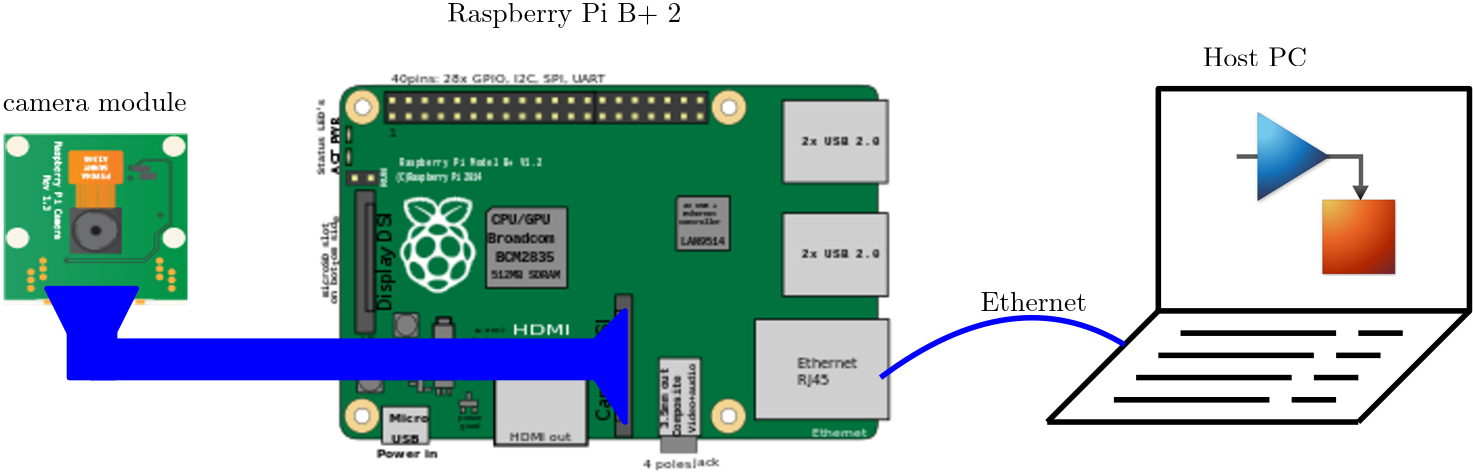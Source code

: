 <?xml version="1.0"?>
<!DOCTYPE ipe SYSTEM "ipe.dtd">
<ipe version="70107" creator="Ipe 7.2.1">
<info created="D:20161218124944" modified="D:20161218125634"/>
<bitmap id="1" width="98" height="102" length="4590" ColorSpace="DeviceRGB" Filter="FlateDecode" BitsPerComponent="8" encoding="base64">
eNrtnQlYVFeWx6dnest0ultNnE7HRGSRxR2wzdJ+EWqvYoeCQkBAtBBBBNeYqHEFZXUB2UGE
yE5sQQk9ihskYhIjBMd0YoJ7B/cYY6HEzvT/1S2ej1cLBVUsIvl+X33FgwLuL+ece+59l7K0
ZX9yY0FS4x4WiV3IBwknmeyOZ5MXp8bWk7lbP+7Clo9zmMSqyKaJIXyURbNZRSbNJhUZhI2E
BpBO2ECRxmQ9xS4m6yhS19WreO8JKYS1T9gpq95kljffNG8eYXJBuE/VBuBdtcEkdy4YSxEM
Xs0BQeAVisAxKua8DLJBwJ9V+L/UyZ+y/f6URfE/WbMJo7N8CS9myV7MlL2gwmeUCu+RhAzp
CBVef1Th+QeQDjx+r8L9eSW/S3ejSHP77zRXwnMULuC3FM7gN7uAE/g1hQT8ikL8q1TxL5X8
V6rItmi+Q/niWeWRI7Pc/zNV+IsUAeE/Uvi0pSmF4dmfl3Xcv0Rzoa35vROZz4Il9/2rzn93
uuP+RZrcM0UjMt1YlqCo+coppiKa4pb9Q9tS7pliph+aG7fPTd0bwrTU0HpcoyICitJQteSx
f5VGRQQEGG0J6FAEbt35amJBmJ6WLv5w/f87/+PvWz3ILZ3/7nPlGLWKiqyLI5ZKW6p0WwIh
tVv1j6Xl9bnHr7YA75rYwWzJrkiuNlK2pcPn/04sNbSe6M7SZfQDelo6cbUF4dR8sxVYFsgH
syVORZT2IT+pTtotXWahvyUkGvwUfllnVRA6yOuSTksqVyhNxNL6+ix1LSyElav0r0uwBFc+
NVsGuSXzfP9uS03OmWJiaWbJMt2KWtu+0H+Oq2ptREVKaapizXGpu14/mjL5CNhJmHJkx5S6
7Uq2TalLnqoiSUni1MMJ0yjiO4mbdmirLcUW20OxFBVbpo/Z5WJg9a78v/26Lc0qX0R3Aut0
hhMCSX9LCCQowiMz41alzVLsHKvYAUwU200U28A4RfK4B0mmFImmDxLMKOLNHsSZU2w1f7DF
giLW4kHMeIrN43/cZEmx0fLHDVYU660qYqcbaAnhdPP2lzoCidV7JzUWqPu5ded8SG1cj7pK
UpdYGReb9te+sHQoxs7wrtK2SN7ZD2hQxLIE/lqytKSl+kJbS8f9K81XPk1sLJhUsLCnK5QV
9bmIJcCMJR2WFDmzFNmzFCm2AJYUmQ7te9wUGQ4PiwMV6Y6KNEdF0nTQd5awQhmV5RlVl3D4
/CHIgTF041jNaVzHEcblghBgQtHj1S6zpXytZEm3lqDoX20t4PE/Dj6+2NBxPO5f37V0NGY8
/NsifIeH+yJ/vnv5cetHj2rW9KklstolYJ1L6DtLJOOQa0g6fTKOWPr5+0vKx8uwBC0dx+KR
cfg+yLifzhTjiWIXpxeWXoh1spYLLCKUhKswp+AzMQvnW8p5v9nWr5ZCD+/EHLf5kxLmHKcj
435qLvq5/Xv4QSwpsmaRWFJst4OcjpOZiCJ460VdGrtSNCmYbxEh7NYSFD0fJ7IJUonqH0vM
pJtREt27uoRYat/tTqo3FUg9tGQtF5pGixBIL68Wd5txv90mmuzHHbVOAFGDM+MoS7umKVKn
IYowx+ERlhQ77BBLsKTYZq9Itn9YFKSPpdGxzvDz+x0uk4IFY1eKEUjIOD3rEkSZhfPAoM24
jhNxgJRuGKayrzEDpenxhY+QfdSHH2dSonRaMlkpsYxAiglc/H0kwTLX2T78BTJemK8SGUF3
9e5nS1jBYbB41L8uAVhC9SaWKDPH4juOxuNDiALtuR46LI3e4gxFb0q4IxKdfWf7a2PwWCK5
hkDSs6tsf98FExygYwlPqOedllC9YenhB4t1x5JNqPDVVRLE0lNhybpgQWpTFSwh6fTpKqmi
pKze7QWurLpEFSV0lcn2VCDpUZfMosUoSn1mabNxM064bw2iCHSbce1pU2lLZIXSvscVirBC
Qe+NCQ6W2vPcyQpFkcrpUSfw6hYP27el07rgBaa+7TUm1nXALZE9AX16745D7zy+1EAy7qfm
YtIyIb8e1a5GjwRFVO90MhPLE1RvdOC6LY1KcGFagiJtQQVR/WzpEqM7Eu5bS98dQHUS7FvT
TSzlvoVXoXRTjbeysSSl6acmZb/daYk0lrotYY4jDcDgtIRYWtmQd+LqWYAsozNueX2uPnMc
oujRoXepcn0q42HVIhJLlJMLDY8+XANFVAf+cSYU6bBE5jh7b55FpGjMaskgtHTi2lnl5uQF
BA9Kd48yjqzjqMaya12iCriyeqOxJHUJGae7LtFzHAr4IKxLJOMKvzzCuh+nT8YZd3+JzHG9
3hPoO0u+NXGIophPSiFKpkw36ELGoRP4/uGPzFhyyHC9vtPU6JbmJTsaa+ek7yxNKFy4q7ka
llCUbJTpBj8XVdFVx9r3tsv0dM2QuGRIClKn390+7nyyFbiRbI7HO0lmbYkWdxLN7yRQis4n
WZ1PtGqLt4SitjhL+GnbanU+wRpATl7cDOEOAXg9RWTE0xR9mnHiv61Nba6GmTdKltIZh1xL
aapixhLzHgqy7/YO0y+SbcA/t1ng8VaS+ZWk8bcSLW4lWMAS+dSVBCtYuhJvBUtX4qzJRcTP
hoSZfXHmpE8tIbM01iUd5wSeQUvoBELrUmCJGUvDlgw/czJsSZ8zJ8OWSCxhpiPbAhrPnDyD
lrA8gSWbgrDUpmrmHIeqru3MyTNoCWmFRQr6JdZqd7gusVYospqtSraQWCI73ggnbSdznkFL
6CptCsOYdQm5dlx50AuP9J2m4a4SKxTWmROyVznce+uY46wLQofrEstS880LyLg3SpahgL+u
ar+Hq7eGOQ4ZR3bhfFQFXLMl0UJqn1Dm6xce6LkpTLgzirMzyjF2IW/nYof1ckHMAu66EN6a
IMeV/tyksJmJC2ZunOvwtj9v41zHlX68DcEOiaEzE+Uzl8k4gW4CoVAsEIjAU9QvVbeewjqO
7pdW1OeSJXBKU5VGSz6y2T4+vt4+vlJvmZfUx8PDSySScDhcBwdHFo6OHB5PIBI7SZxcJBJn
sdgJz/HFT50l9boERVbK0oToYq5Q1C1BkUgsUZejDofLgxzjWno+XjyAlsiJSlhidQIsSx6e
UowdBgQCYcCcwIhFiwOD5jL38GW+s5VhJqZd4SuNZemVFcIJwbwxKwQDZenE1RaN572Zljw9
pcgmDFwmmx25OJqwMHzRosgo+sOwhRFzQ+b7BwQi6iCEiOLy+IZbGhkjMg/nvyHhmEbyX3pX
MFB7AhrPe9OWkGhQxOXy5KELiBAEEi1HnXnzQ/FCV1d3IorPFxoeS1Zy/surqHB6bptoAO/t
qp/3pi3xeHwMllakDwiz2X4Bbu4edOoZXpdMogXPbRcN+P4Sq/cmllzdqJFiyPorohMQL3f3
8KSKOYfb73NcTB9ZYt6Poy0h0RAJPVVEWBAWjkeUdIhChzAELLHuxxFL7soBYkbDYMMjFvXU
EqntIfPmK8OJZ0RLY5YLXl7O709LGs/CEUsSJ2cMUCr1weSl0YM8NGxOYDAImSdnzncsEJCo
/8ayNCGIRyyNl/eTJW1n4Ygl5BoseXp5B8+dpz52qMNEZm9rN23yVB6XHzAnSF0UueLk7EIm
OwMtoXpP8eP+cbPQLJw/Noqv87z3E0s+1ZsPfnXk0YM2cPPuxeKzB98sWWKUs3DEkqMjtQxB
u4jJnTX88IhI9JmWZubmJuMIEIWI0mgJ0UhKkyGWRsSI0AmM2Cy0lPMmbpTmNJV/3dby6Mfv
wKeXTwXWbtJoqeRsDfHTyXVC9JFUw8/CEUtkHkcNR2apT2FOEmdaEUBEIfU0Zhx6UQMtjV5P
KXo+noql6SlBN+60Ej9MDn1zlPyxPG0p68wHLDlMQmrjDTwLx7I0X76gW0uv/WVGUHCIRkuk
w+y1JSxP0FUilmy9ufb582/chaK2TrqIKj93gLY0s3S5Rjk0rTf+0dO7lqyTOcQSjy8gdUk9
45BKaKJQlIgipB5UQJ3aly2m61LvLJlEC2HppXeRaHxU78PfHnuSPppEvVW+mFjKPrNPu6Ib
BGn1xh6t4zTWJaFy6YoWWmMqocHGqg0RBby9ZepFiaazA+/NHGceLiArFOovUvcEdC0yGlwh
nIil+guN2uTQJJzaa/g6zkWZKVjmI+m0TfSIH4Birk1RcHAI2XoyxBJWu7DkWBmtwdITUZQr
lHQ1Sze0ob8lHes4rO5JGOCJetLps0jx8w+QSJyozQEuvw8tMVxdv/MtI+Nu6CakNsHA0xRk
hSJWbrthgHiOFOuRJXRQzi6udLoZbsmuOFSXJSXl5w4SS0C3opt3L+n/Dh66LUm9ZWSYGC/a
SB0NNjvR5s5Dm0Q2fkkgGW4J1fvr62d1W5pTu5HuBA5+fUyHpbX1OYafzKF3TpycXJQj5ZHi
060ofAFaAvSifOUUidbUkP0lliXHiiU6FH1y5RNmvzSlMKLpWrNGRcVna4xyfom5VykSUXkn
EkvClMt8Ha7Qf2LiQxRxldu/WOZCkREtYR0XVBujTdGITHf1FUrSqaLWG1/RfpquNs2rTTDW
KS/WvjcRhbFr3GtCyUL84FOo82KxE31LRSAUG7ijq27pl6lURB369jjtB33m2oZ0okjbaldU
uRoLukkF4cY9C6d+D0Uicab3HrHoYO5eIhnRVTJvDXCVt1EMvztg582l+yXW34CPzPJwqIie
ViTvh50T/S2hknt4eGHI3dxm4nDRjhrlfhzkjIwRYwWH9ruHfyk/kJa8pD7UjUtPKUo6Rs3j
8cneEWYxMpFBjpOzq1HuWk4M5o+KEcMP6Pn7CfSTpakb/V57x2/GO7NnrAK+f1nlO/1tmf1K
HyXediuA1HaFdNpyL4plnlPBUo8pS90ngyXAbVK060QQ5TIBLHYG+luykguIH6Jo0FoawHcW
enWl6JUVQDguWtjb96bopSWb3ICoQq+oQs9uLVm85zk2TjpQlqDIlNoHECHj6P0lr1zh3N2C
F9NFfW2pvkzYsc8BZBS76LBkucrDZonbxEiXyeHOeJwY6UyYABbRONmwkVizEVuBCCYiy66M
jxCysJYLJlJvLIBJTUDvL21/n0d+89NlnL62RH4QQYcl+wAxMN3kNVCxBEXWlKInu3BHSjn0
b26fKexTSxcqVf9HEFQ6LJnEeU9Z4DxlgdNUuVP/x5JFhBDpxtqr/KCYS37zW5WOfR1Lr+X5
JRS5JRS5Wuf6665Lr2yT/TlVNnjeF250unh9AR/YZwn72hI/3/dgqbi4xImX7/t0vfcpLO3e
y0NE9YOl2x9w9Mm4QWiJmXEvpomMaCmxyL2+TPTe+x49rd6D0JLG6u2ew68r4awr4GmxFNut
pSXvS+lvG13o1aNOYBBaQkVidQJ2mUJ6gFH5vN5ZQiDR3ySxyI3uvb32+ICn8T2Zp2eJODlC
uvf2yBHQA6ws5vTOkjDfj3wH1KI38vzp6o1wQgF/6qo3FKE01ZVyPHNV5yrN00U3K1WWkHq9
s4S69ObuAOkeXyhSr95onIZA9R6VJnTMFpilC3tdlyblBTaUi5TTmWhi7pwhWb1RuvHhNxWO
pukCw+sSpjliCZ3SU1q9l+SrqhCSTr0u5e3lGtHSGGVpAkOseicXcnudcc0VAlbGDbF/6cPw
jHtG/j0Unb1395YwwZEdgOZywZCMpRfSRHQs2WYKjFuXhowlo1TvdXs9nx1LhlRv0i/VlEqG
avWGHKo3KOGgvRyu3n1XvYctyQ4MWxq2ZBxL6xvyIcrnQIyKahXeFJuBlGIT8KpSsfrE7oIv
/pdQeyr782NrlawBFafL9jT/HeAJPjzdyYeNWfnNtaDsdOlpxvWaxqzdzbW7mz8sO13y2bHV
NAcbM/KaakDZZ8WfHV1Nc6AxI7fpYI6Sow1xnx59l6bks73ZTQdAdWM683oxdb066wxFzMlC
TuUyTuVS4EioWEJw6GRWRTThrfKoThY/UtzRwl1tPLh/7969HwiKpkzm5sD9ix+R63jCvI4v
M+518PDoIo0/WtuvRH23H+49enDn0YPbXbnVPT3xMxQsYYAaRN3uiaW7+sC09P03dXdbymju
XWtR/T7XmpjX77Y2qF5yrYV5HS/v5XX86HP7mJ/CTyTXf/i6pstL/nmObUklqgdB9W9nUThr

</bitmap>
<bitmap id="3" width="311" height="211" length="18276" ColorSpace="DeviceRGB" Filter="FlateDecode" BitsPerComponent="8" encoding="base64">
eNrtnQdY1MgXwNfe9cAC2BCQDtLb0rvSBVR6L4JK792CICIgFkRsoCCKAqKIjaqooNi7p556
Z29nF9D7vxCMYXdZkSbwn/e9b7/JZDKZTeaX96Zk8t9/SJAgQYIECRIkSJAgQYIECRIkSJAg
QYIECRIkSJAgQYIECRIkSJAgQYIECRIkSJAgQYIECRIkSJAgQYIECRIkSJAgQYIECRIkSJAg
QYIECRIk/3dy6NAhDQ0NCFy8eDE4ONjb2/vVq1fkBEePHqWJYSiQLD4+3tnZ+f3790VFRSEh
Ie7u7teuXaNP+eDBg8DAwKSkJDjd58+f09LSAgICHBwcbt68CeHz58/fv3/f398/OTk5NDS0
sbGRfCyegHwuyA0Oh9zWrFlDTrlnz56IiIjExMSHDx/Sn4KccunSpZAGAlBg+IVDwsPD8XPB
Ua6urjdu3IDCGBgYREZGwl9DdQZJd8qVK1d27tyJV07g4sOHD9XV1du3b1/ZJEuWLLl69SrU
T6jDsJmamrpgwQKAIiUlBcJA97lz506fPk3OENh8+vQp8O7m5mZnZ/f69euCgoLc3NxFixa9
ffsWT+Pj40OmHqfmwIEDcF48DAlevnwJu3bv3g3x9JCSz0UkphEoNpB7+fJlhqdoDdKGhgbY
BE7fvHmDpzx8+DBcItgbFxd37949VGeQdLMAelCZqVRqTU0NDaRgBKHqrlq1ioD00aNHZWVl
xcXFJ06cgGqck5NDk9vmzZsBSQiEhYU9efKkoqIiLy8PNrW1tfF4AlKAF54Pvr6+hJkD4/Xv
v//iXIA1J0MK4NTX19NASpyLjDw5JQhkvmzZsl27dtGfgpxyxYoVd+/exSEF+wv2ffHixevX
r4eU8Eeg8PAoQJAi+b2CW1Iwf2Cb8DoPSIJBAWwBJQLSx48fl5eX72+StWvXRkdHnz179tSp
U3gmGRkZRkZGkBiSHTlyBKo3WM/bt29v3LgRaIVsnz9/Tri7QUFBq1evBqcXWCabNjwMLAC/
YAdxdxeeBsRZ8ATkc4FvTLi75JTgl0Ik/AWw9fSnIKe8fv06JEtISIAcvLy88Eh4UACnkBIe
TVAYBCmSLhXwM1/9ooCjCw2xVz1D2l6SrkiJ5PcKtDv6BobwX1LT189zs9ewMJKcrTnDSFVA
X5FbV3aargzoZH2ZSQZIkfZKhdoLNVnYQFlutrazj+fZurpeh2dV9XFtSxMuA/n+NpIUHyWK
nzJSpH1WvRTZZ8vaLnRtaGjoFXh+/frVPcCL1ViS4ouxOdhDQcJVyTHMKDzWIirOwjNqtrKn
+mgXOQb/1FuR4qmAtE3qLIPpfPmeXk6653O/hdRpNrIzPTScQ41AIQCbENkHUB1sL+OwyL1X
QGq/0G2orQxWbF8laSelzHT3t1dTabSqIFjPQ2MAza3R5h08avjw8X8g/amOGDli0ODBYzjG
j+ee3GN1NPtYionwj/vrqyziqJCyyv7VpRRyZYDN1CT7GQ7UPuBxTTSQwTvke7LsLylmNZXG
zaLpAq1n51bRE0poxNK5IzwUyJBOnz5dEUnbZMqUKcLCwj25hEJCQgSk/byVDNzUntQltlYZ
oKqYeWj2X9DLTaqbnG9EcA+HVN5ICy+tjrvay4vJTAjF1Sd8dj8vRVpIqZhSqVTau94UTxdJ
ZRzfWvpW4qlN+bT1pD+Np8mnlUJSWyt8GzLHIVVRUTIx0QbV01MnJ1RXV8HjZ+qqkeN1tNXw
eE0NVXI8JMPj4UByvKGhFhZvrEVTEIiBeNjL5KQ/IPVVnu2p+eby6p/WB5tFur3dnupam/Zk
Qu/cuTPeUAoz+k7yV0sXky/+v1dW1xRFlmz3f3h6BTkebpyiqwoZUqi3164u/fvvxKqK0Ba1
wkT7/v0EiN+T50uODw21vHt3xZ9/xiUmOpHjYRMi79xZ4exsRI4vLPCHTP68HQ8ZkuMrK8La
flIXF6O//kpo7aS3bsWFhFiQ47ds9oD0kBXDk16+tIT8cCBOWpjvR3/S27fjtm5ZQEBKJC7I
b1FCV1fjO3fi796J37zZkxyftMoJcrh1a3lYqCU5HpLdwy5jPBxIjj9eFQ6ZX7saSy4hhK9f
Xw7xFeWh9CeFfDZleJAh5baX+6s6jobHP6tirxyJoYl8WrdK1KFdxrTHdGgozNYhj9R8/Pix
mzE82iShoaEM9y5JjKM4Yr6uU6AB+cpfOLRkS1rcvbt3oMylR4qz1gW9JrVK1qY4UvDG6XdI
4Ub/91/66dORNLw8erQK4ouKAsjx4eFWEA+akuJCjodNPJ6m1sHhkAnE0/ACp2v7SSFP5ieF
UpHjt271fPs2tbWT3ru3ggZS5ifNyfEiQ8okMZwUTv1LJaSF9Hg4fQkhDDH0l4vmpASkvuGz
yfXh6rFl2zPij1ceqzl9Ynd2WunuSPLe5XFWFMK5artqTR8/mYNnhuBvVwFhIaXvAjcoOLi7
vd/Fixc7OjomJCQw7Go2dbKGyzXAQ74w04v0bEzM37WZnOz9+/e7N0UQCZ6fT5pqJ0t2dw8e
DKyoCN2etYBcAYwMNcvKQiF+/boWXHh7mZWXh8KuiLAWpgE2IRJ22dnqk+PhcMik9FiokVEL
Vw1Ox+CkRlqQkv6kkGdlZVhrJy0tDfH2MiXHJ8TbMzlp8YGAtpzU3s6gvCwE8k9c6UhAqq+v
sXePb2Gh36pEB3Jia6tZe/f6QXxMlDU5PjBgbmGhf/5eX3e3FjBCMkgMh8CB5Pi0NDeIz216
LJAFYiB+/Xo3JifFIR3tKHuF5FY9PJ2wZ+cmcn24eePqkZ1hRILHZ1ZOxuvDL0IaHh5+vofJ
unXrgoKCuhnSsrKyzMzM3Nxchns1LY3hck2wkX5x4UdrdHdG6NevX2lSlh45cP9kPJFG1VMd
dRz11Y4jYUcFsqHcvTnq27dvNPVhZ9Y6aBARaVQ81BGkXSTKc/XgcvHay5Nvyp7MOPqUb968
OZwdTKQx9tFFkPZVSBU9VMn1Ye+OZPr6cPZMzfWyJbT1AUH665KRkREREcEkAdV8Jlyuqbay
5Kdi3rZlDLqY/rx9qvCHxztzkSaCtK9CKuWqTIY0PzuFvj5UVhwl9yw11wcEaReI4pxZcLlG
OMhcOfqjDVJdGH3j2mWalLnbUsggizkqIkj7KqTT7OTIg3GF27D38mjqw/aMeDLIEs5KCNL2
SUNDg7u7u46OzqZNm5hASvFVjlwyl3zN8zZHXLt6CU/T2Ni4Ozv90uGl5NlHQ11IHUdUakiI
RViYpZeXGfmOa2qoQiTo/PktejzMTHXweKuWPR6wiccb6LcYQITD8XgN9RYDhXC6tp8U8mR+
UjNTXXK8o6MBk5Ni4zWkvtOfnhRyIyCFxPjlmu9Omzg0FIt3sG/Rb2Zl2VxCc1Md+hLCIQZ6
LcZVvRaZQnxw8LwWI79UKsRgl2uRKcOTOjoYEJD2W0jNIs06e3N5dVpy+Lt37/D6AO3TvJ2b
rx5bRiSozA8e6iaHIG2flJeXb9iwAS6vpaUlM0j9lOVclF63nPpVsSeiYEf8wbyUnemhj2pX
knfZ+unRjJPeuIGNwVVWhtOMhty6hcUXFPjRDMFcvbLs0sUlyckt+kJhEyIhK5oxBTgcMrl9
O452yLIyvO0nhTyvX49t7aRQHpoBji1bPG/fwkYnGZ4UsqIZgmFy0suXlmRntxiC+fPPeEic
v5d2nPTa1WU3byyHU9OU8PLFJZcvLaUp4ebNHlDCq1djaS5XWVkIZH71ylKaIRiIwcZJK8Lo
Twr5QG7kIZjZi7RpBscLtoXvzU4pzF2XmxH9T02L+mBP1AcE6a/L2bNnzb4L/d6ioiLFpjYp
NgdskWLU0nk/nV4CeiDXj8VNnhbS67HYvILKMFpebmJVt7DQnwbSy5eXXry4hH7IEiKvX6Ot
dXA4ZAJZ0fACp2v7STFersW2dlIoDz2ktwDSVk4KFZsWUqYnpYX0FuPEVy8vhZNu2bKAFtLL
S+lLuGmTBySmv1zlZaH0JYTwlUtL6C8XzUkJSIe5ye/I8GhTfdjpx+IsjyBtt9TW1l64cGHf
vn2rVq36MZ3e3n7UqFGpqanjxo0jLCkoi7vC5jRX5nekpjhC0EWRfu5uwgqH5GTnqMgWtUhH
R21VoiPEBwfNa+lh6iUlOUM8zcwi2ITIVaucTExa+HVwOB4PGZLjoyIt235SQIP5Sa2sWjiZ
ixaatnJSK4iH/9uWk86erQM5QDzkRkDaegl1kpJ+JKYpIRQerhuDEiY6wll+WsLW7hHNSclz
d6fZy1cXhTKvD3WHovjs5Ns5Hw9Bik+e37+/sLBwfpMQkQMHDvzzzz8pFArQSoYUdIy7vHeo
McM59v9eWZ2a5MDlpEDzFgxUPDEkbRM2NrZeNMEemxzoTN2xcX5rhO7asoDXqQOz6xGkrbu7
FJLQQNo0o1JJ0F7eI9jw2C7/O8dj75+Mr90fHhptruCkNGCBAm3ieWKDBdiR/lz52YeyjBzK
Mmoo57hhvOw9VofysFFsJMi3eOh8eW13teREO2IqCwRgU8ddbai7QodmtiNIW8r69euZdRz5
KFEMBJuVINFdbqi15AgrSYqTDHqRH61jMM5ehsteDhQC7ZmpiyBtfcGi400yZ84cIlJAQMDH
x+fYsWP19fXNkC6kDpg8eKrelIG8Qym2kqhOIu0ORZA2ye3bt5d+lx9rGVVVSUlJga87evRo
AtLx4uOd4yynqU5pJ6R2khTBCS1e6keKFEHaXgE2dXR0UlJSbt26RUAqqMibsTtezlCq/ZbU
VARBihRB2ikyZswYXV3d1atXg50lIJVSEz13ev/MuaoIUqQI0t8OaWVlJe7uAq0kSGecPVk0
c65aOyF1laXM4KCIsmMBVP2QIkg7tjIDsDlw4EBDQ0Nyx5EAdXr6zjh5IynUcYS0J0AKnp6C
goKSklJdXR3DBHp6etnZ2VQqtbi4GPLR19eXkZGprq42MTFRU1OTlJQ8c+bMT3PLyMhQUVGB
Y38vpPQrMwwaNAgcXfj9MQSzkDpObKxTnAWn6lQEKdKeAOmhQ4cOHjzIz89/9uxZoMbPzw94
PHHiBENILSwszM3N09PTgUGANCsrCyCtqKhgmBv5LJA4Pz9fXV0dDFmPWpmBwWSGhdT+4waO
kx03YNJgBCnSngDpsWPHALScnBwIA3ocHBxgbsgJjI2NAUY5OTlICZympaWJiIjs2LEDuFNV
xV5cIkNKzo0GUjBhQPrvhRQeL/ZNwvxVteb11UG90QcmkP5+SMEyioqKQqOstLTU09MzNhZ7
7ai8vJxIkJiYCB4seLYQdnV11dHRUVZWBhiBOw0NDRokybnBpo2NzYEDByCwceNGyAHif6+7
++7du2fPnsHVoF+2iPyqGlKkqOPod0EKTWYzM7PAwEBmltRNjiI8oZ8AC0VkAqUdb+8iRYog
7YDUNX3fraqqiogZMGBAY2NjC0htJYdLjlL0kR8lPRq1SZEiSLuT0Bs3boCvvnTpUgMDA8Ld
7d+/P7FCIwHpdA3uoDXu/JrTEaRIEaTdCSnAuH379jNnzpC/G9WvXz/a3l1bSQUj6b3FaUrG
sghSpAjSbnZ3L168uHjxYhsbG8J6Apt4GGglINUyV7pad0S3I9MCkSJFkLZLgoODQ0NDIyMj
CXcXIIU2aUNDAzROCUjVZsuXleeom1E7BdK8i+Ul10//Ec646zixPLcduY0K1e3vr2qwKZiI
L71dB1mJJNgRMSEHNoyLNCA2jTaHxJfuIDZ3XygrvnZqcKAGTf5rT+Sbb4tcsDcp9fgecnz4
wYyiKycGBaojoBCkXb1gYE5ODnmclJ+f/+DBg/v37xcQECAgFdUVXLE5VExXuFMgTanKc94V
L5bo6FOYurX2YND+tOTK3YBY5pkSIA5g2XW+bHiIdvCBDQDIgADVuNIdm2sOrDm+F35HhuoA
eu55K3liLYjcFuWnCCfY0UAHBB26UQOQRpRkZNcdhWSHb9QCpES2AwPUyOkhQWTJpokxs023
hpNLu6oiN+bwFrucWJqnB1u00frqgqFBmggoBGk39+6WlJRMnDhx0qRJhw8fJiAdKzd2dpTe
eIXxnQIpYHj87kWwQY65cQevn7LesWRbbQlsAgXz9yQCXGC2+OKsINnqqjygZtnRzNFhM/Ff
ODygaF1CWQ45t4zT++mhiz2WtfdSJUAKmbjsWgHAhhVvBEiJbGnSQ/y+KydWlu+s+PM87CXi
fQvXpFUX0pt4vYxAKCeiCUHa/b27DMZJHaT6TRo6dPpw+IVwp1jS6ENbuJbN3XByHxjNFWXZ
W2qKwUSCJQVSwJgCXLglBWQAXsATgMJ/4XDgDqwbOTc8AOa1+t5lgq+F+clq67wgMdjHHXVH
AEzwZnFLimdLkx5ODc8HiVVOQDS5tPKr54PlhcR1D29OWWI2NlLfYedyiD9w7SQ8W8j+M1IE
aff07oJ8/Phxy5Yt0tLS3TzjqI2tUWhaUlM9UDVGkP4/QPrixYvc3NywsLBFixYRkX5+fuPG
jaNQKOD3thtSaG+ClQH7COYJ1TekCNJ2S35+fmFhobu7e2BgIPGqGoTHjx8PkBYXFxOQsikI
8lDF2q7stsp++9auOb7XNnsZqm9IEaTtlufPn5ubm8OpfX19yfGfPn3aunUr2d3lURD7pVWU
lf0ss+uObq09CPaUfOWHBWstPrw1oGjd/qvVymsXzMmMYjIc0xbvFw4/fKN2TNhMYvAltDh9
35UTvoVroB0KDdLU43tGherWPriOqj2CtA9/+pAMaU5200fb17nRfNhrT55PYYFfdJQNHqPi
b1V4+fjeS5WL8lPIV159vZduuv/aE/kTooyGBGnEl+7Ah2MAZ3wsBsDcfvbwnosVgDM+IrPk
yLa06sKV5TuBdzDN8Lvh5D5iCAYffwk/mEH0006Mmb2+uiCpcpd3wWrYBRl67Fm1+nvnElIE
ad+GlEql3rkT/99/6adPR9J81ufRo1Vv36Zu3dr8wa8/TKXAOLKE6+WeLx0QoEpceTCdkknO
ACl7tPHIUB0gCzCsvnfZdXcCPhYDYAJQ+BAM8AWBC//chhho3o5pGoWBXzDEK8qyyeMvOO/E
yMjC/GSAGuwpR4wJZLLuRH7N/WvTl1ugmo8g/X+AFP8q34kTEWRIXVyM7t6J/+veCuKrfLgl
zb9UGXJgA70lBYtZdOUEeKG4JY05vAVcVmIsBuwvoDc8RBuAhTC4x0Ac7CJGYYRJQzD4+At5
MAUfGYE8wSIT4yZwIKr2CNL/E3fXxEQb1MhIiwypmpoyHj9zZvPnfTlt1YA7r4LVNL27gB5A
h4fBpM7NimpHUzSseCMagvl/gNTMzCyhh4mLi0vPh7SNYroY6xQqvV0nluiI6hvS9qit5GhN
oZ6gQjLisSQpLy/vmZAOspIcPFe87Sqz3HHPxQpcUX1D2qsVKPivBwta4wgp0t4IaX89wSHT
2VpTirkouq1IEaS/F9JBspxycnL6jGTGjBkUbV50W5EiSH87pKqqqnMZibS0NIIUKYK0r0I6
MEBtYszs8ZGGoivt+/mrtOUQSDYoUN1gU/DIUJ3Ji01RdWqfDhOdPIZj3JiJ4zuuQ9j/QJD2
PUilk1wWFaTsulB29uGNj/Wfn717Vd/Y8NfLxxcf/bnj7BHdjf4Mjwo+kLb3UuW9l48fvnkG
5Xz67tXnxvqy23XrTuS77k5A73i2XQfpCCiqqyR2krBO40CQ9iVIHXPjtp89/O7zh/dfPjZ+
/Xr+n9sA3bbaktP3r/35/O/T96/++/nDq49vS66fnrHSgTjKYnvMiXuXG742vP384crju9V3
L9c+uJ5dd/Tx25c3nj5o+NoIpF99cm/jqSKJVU6IwZ+bUUUeDw8PBGnfhtTQ0FD1u/Dx8VFU
uNr43++8+OfK43sl12vmZEYrrVkwI9FxaJAWxQ8cXRW2aJPhITqee5Nyzh37+82zv149Fmpa
T8w+J/ZD/ecnb18mV+6en7dqbITh4EBNSD8gQA0CkIlEkkv0oS0Hr5++//opPAEQgwhSBClu
PSdPnjyjSVhYWChCE9rYnLzwz+1bzx4SYDLUQYEaEqucbz1/eOhGDVuU0V+vnpy4d4l72bx+
/qpMjgJa3335uANB+ouQ+vn58fLyzp49W0lJafny5RCjqKgImwICAjo6OvAEnjp1anR0NMQn
JCRYWFggSHsRpCB4eNq0aW2ElDVC/83H99AOnRRjClgNC9b2LkhdeiRzQpQRPXSL8leDH3vk
Zu2HL5+U1iykTyAQb5NYnuuWl4jDq77eG3A+cqO21QK4yQ2R5xomx909OlCbv1dAqq+vLygo
qKysrKKismzZMoiBGy0rKwuciouLA6GwCSBDvK2tLcTExMQgSPswpKAn7l56/fGd3761BGuS
q5yLrlZvriluele0hT3988XfDY2Nx26dpcFTee3CvZcqc8+XcpMOyT539HNjPTGTn1adpMdM
Gu/k5OTTXTKKkw25uwjS3gjpqvJcgHT21gga7qx3LLn06M7q43uaFvBsjgQ8oTwZp/YTMdOX
W+ZdKD/78KZuuj9NDhElm95/+aS1wZeBm20hzjqFPSwsLLEbpTdCCrcYQYogFVvp8O3btzMP
btA3S8eE622pOQgt1nlZMbA5IkT35tMHUJ6KP8/jDm3w/g0P3zxbWZ47BFubusWxHDEm0IY9
+dcVhicdNWkc3qpCkNJDCr7uxIkT4eYaGhoqNImcnByVSm16RdFESkoKwniMhoYGpOlaSA0F
/5jK1hOUbSKHGElCQkL6AqT9+lF+fPTpuzDqO9pzseJT/eemtU0Y9P+47V757N3rNcf3Fl87
RaxBmnnmUHbd0X/+fW6yJYz+EEAYvN/Gr432O2MZt4WnceDVCYwpNLJYWVk1NTW1tLSGDx8+
btw4CQkJ9SYBkAcOHIinXLx4MR8fX2ho6JQpU/744w9ouDFP33shlZSUNDMzg/sI/xFu8Zw5
c4SFhY2NjSEcHx9PjrG3t4c0K1eu7EJIe+RL3wUFBXARegKbJ0+eDAgIKCwsbCekhoIU3nFY
Yn0ByojBlGGDKCbCDG+E8ZbQd58/VN65oL7ehyGnzrtW1Dc20BTv5Ye3OnQuLk6oXc5ycJXr
/r6JL6PNBFIlJSW87oFRAMogHBMT069fPzAfNNCB7fDy8gJrAjgvWbLE2toaIGWSvm+4u7+/
TYogZSqxsbFJSUlQ8ajmM9sDKcswipMMxUuRMnQgxU4SQ3Xs8NbuhVNu/NdvX4Esvjhreu4W
7E2mL97nhnrVdYvoExttDgULe//VE744q1Z7lb9DChYBrjYeBuhGjhzJzs6ura1NYxm9vb1l
ZWXx9PPmzRMSEgJjCoC3lr4PQ+rr6wv3Hf9FkP52qa6uhhbHihUr2mlJB/bHCLUQo7CPwg7x
VqQM6M/kdqwoy/77zfMX7//1Klg9IcqYZBZjIZ5hCS8++lMzzZfAc2KMaerxPZ/qvwDsjrnL
mQ39fIcU/gIYR/iP8vLyuFXF4/X09KDN5e/vDzCCOweOLt6GVVNTgzQQA3jCgQzT915IdXR0
wImF/6isrAwPIvhHEIA6AG4GtEaVmyQqKgr/1/ALjzWirYqPqCJIu1qIzzalp6dbf5f2t0kn
jKTM5KMoTqOIT8QOcZTGbCvTO2KbvezB66dwxidvXyVX7t5Rd+Tsw5uN3z9PA/Rdfnz3xtP7
7798+rE4cP2X6nuXt9Yc3FxT/PbzB2iu1j64Lkz60CFzSCMjI6G00CbFqxwBHbQ9J0yYwMLC
Aq0zMJ1E9whUUU5OTkgvIyODu8f06XsvpHAFjIyM8BFSaJlCPYQ/Dq1O8PDxFgHEW1lZAb82
NjbwC94F0VZFlrQbhPzZpo8fP0Kz6/nz53B9vn792k5IzUUpo4ZQWIdTnGWwQwQnUPQEmN8R
nQ1+gFjTVPnXEDhx9/K9l4+bPNsvW2oPyiS74RYT7GzwgQ0ALOx69/nj3ZePINmn+s+w+aWh
fnvdYY4Y4zZCinp3UZu0F0FK89mm/fv3z5o1KyAgoKuHYAg12xbx+uO7Oy/+AXf3j3A9gLG/
P7bY4JfG+uADafRtT5Zw/dJbdSfvXcEn7kJjNvrQlhvPsDEacHcF420QpAjSvufulpaWghkF
Y0rEbNu2rXsglUl2ffruFbQx+eObO46AUPBg4ezH715qbXYud6wFuL7gFQ/AenGxmMmLzQDb
pqMukpfjRpAiSPsGpMHBwY2NjUFBQTk5Ob6+vtDcgHZH+yFdoIC1RsHjHdCfMnooRXISZSG1
tXuRe/7Yp4YvMzcG4qwBdIAeXqon717JpcxnCKnxljB8aObA1ZODv89nEE6wB94h0j0vEUGK
IO1jkJaXl+vr60NrFMI1NTXwu2vXrvZDKsqOjZNCg9RbERuLmT6WIsb43g0O1PjnzfOKPy/g
lI0M0c2/VEUu2P1XT6NKNvMut8YnGoF/O2Ol44qynJcf/iXSFFyuIiYQZp09BDFM1hGFWgQN
8JEjR44bN05OTq7t1S8sLGzMmDEIUgTp7x2CwV3co00SGhrafkhHDqa4yZFfOcFiGPq6Ka7Q
Il53ogD4kk52q3t4Ey/Jx/rPF/65XX3v8pMmywibD988u/XswdOmdRugAQtgplTl7b1Uef/1
E0hw7u9b1DWekIlPYSpswrHMIVVWVvb39x8+fDi4Dezs7FxcXAICAoGBgVB+COvq6vr5+eFh
KysrLy+v8ePHw38ESAFViOTk5IRnGjk9Ly+vqKiohIQEBwdHbGwsghRB2rkC1dW4SXAXd/Hi
xY6OjgkJCQ0NDe2EFMRXieJLOorRtEDQ2VvD4YypVXsiSjY9ffca5zH9VBExsWFshOH66sLP
DfVEac8+vCG5ypk8yzf95L4vjfXAb2jxRpddCZj9ff2UOaSjRo1iZWUFSxoVFdWvX7+QkBCo
YAoKCtAwj4uL69+/P4ApJiYGF0RYWFheXl5PTw+wBUg1NDS0tLQgjZOTEzk9/HFbW1uAFFCF
tkNvhBT+o7u7OwTgIQOPr8jISHFxcRsbG3yuIFwKCwsLuO8yMjLW1tbgdIErgj+OpKSk4Dog
SLtUcP+WcHHLysoyMzNzc3O7eu7ugADVrbUHm0ZPGr5PJfriU7iGvgW6rroAT/Dq41vpZFf6
BFGHNjd8bYQEj/59gWXYWO+5N4m5JcVqFCurs7MzuL54BSOgGzBggKys7MyZM83NzQUFBSEe
KjDYXIBUXV1dU1Nz+fLllpaW5PTwxwFbuA4zZsyApn2vhhQe0fAsgrsJPFKpVIAUnlTLli0D
ZwMea/AH4b8DvNOnTwdIIQAXCkHaDUJ2cbvnLZj+/qq550vxQZNnTTYUZCPpTTSyskebvHj/
BhLkX65qrb83/1IlJHj/5RN4wgD7p/ovAUXrmLRJJ06cCKUFGwpWFa9g4L5OnToV3FeormAW
2djYoK6CvYB6CO4uIDl69GhwdzmbBNKQ04O722cgVVJSkvou8DQD9wCwhb8PTkJAQAC4WHx8
fJAM7CxACvEQAH4RpF0tZBe3eyCNObwV8t99oWxU6MzVVXsgDC3NSdiynIwZrG4aXllVsau1
BPoZwV+/fS2+dgrCjrlx7z5/ePv5g/o6L9S723ZIgT5tbW2wm7ApIiICeLq4uMDzB+4sPHzg
wWVoaAitALCbYEzh8QWeP6RctGgRsqTdIGQXt9MgNRNp7fqPjTB48Ppp9b3L+Nug3k29PUdv
nWGybNHxuxchTXLV7tYS9PdXu//qSVp1Ib6ZWJGLd/wiSFHHUd+bYJ+amurfJB2FlHU4NonX
QLBFD1KT+u1bC5l77EnCgYIAbGadOdQagIMDNfH1dfdfPckE5MuP7qQe34uHwSi/eP/v208f
OJfOQZAiSPsYpOD6LliwwNvbu6OQ+ipRdPgoo4dgs+t1+Sg+SkQOW2oPQuNxLLaENQZUaPFG
ONfeS622N+fnJRIdR6IrHVsD+dG/LzNJpIOlhkNcdq9AkDL7cMAsgVFcbJ2lw4QmdQ+kKSkp
1CY5e/YswwTgmWdlZUGbuqioKCoqChxyaGJXVVWZmJhA7ZWUlKytrf1pbunp6ZB41qxZPQ3S
5ORkaGV0AqS4eitRpCZjvbtjh1PcmwdPCy4ff/L2FTGjb3VVHpzrzstHw0N0GMzUjdC79OgO
UbyD108PDFBnuIwDNr/xVh0RA/4zxNB0H9FASp7YQF6rAW4itMXc3Nz69evn6+vLwcExduzY
mTNnBgYGTpkyBZJBOCAggI2NDY6FTOzs7EaPHs3Dw4P3G/ciSHuuMoX00KFDBw8e5Ofnr6mp
CQoK8vHxUVBQAAYZQgotaGAzLS3t3LlzENiyZYuMjMyxY8cY5kY+CyTevXs3NL1LSkp+L6QN
DQ3u7u5Q0zZt2kQzj7ejltRYiMLFSuEYjZlUZS4KxyjCkn6q/zx1iTlO0+EbtXhJEstzadAb
FTYTXFyaAuddKB8bYUhOxh9nfe3JX7ALmroEwjjazC0peWIDea0GcXHx8ePHw64xY8a4uLg4
OzvDgwt4hLsmLy/v5+cHe+E5BpGAMMTDf4fDe6Ml7aWQAmJgGXfs2AHhuro6eIpGRkaSE5ia
mm7btg2MI/BVXFwMNhHuaWZmJm5JgeiKigqGudFA6ujoCHf2t0NaXl6+YcOGd+/ewQOHPI+3
/a+q4SnByxVho9hING+Cu9uPQm6T+u7DhkTHRRriwysg9Y0NG0/t51luia/E65a3svbB9S8N
9UdvnokvzQ4+kJZQllN550LD18brT+8nVe5y2bXCaseS2KPb/2p6rw0XfO0yaqonPjdp6lJz
5pASExvIazWAJYW7BoYS7Ck8r+CaAJVgLvHJgWBV9fT0IJmrq+uIESNmz54Nz21AddKkSXiH
J4K0qyGdN2+eqKgoXPbDhw97enrCPQLuyMYxKSkJ7inwBQiDRwQ3GsJgMYE7NTU1qLGAMMPc
YBNuNNhfCGzcuLGHuLvgh5t9F5p5vB2CVJUbm2NPzGogdR+NDpt598UjAHBosNbiw9toyvOh
/vOjf188e48Nnt57+chsWySNeXXdvfLZd67pBSxvf3+1wsvHMZt7sZx57y55YgM4q8RaDUJC
QnCnwKMASMHOwt758+fjixLo6urCxRk4cCDEeHl5xcTEQBgCYFgh3L9/f/rluRCkqOOog/Li
xYvc3FywEeC80SzU0CFIBw3AzCiIpVjzEg0knZsV/bmhHszi8/dvPtV/ufXs4fsvH2kK9v7L
J8NNIQy7iRbsTfr67SuREsJFV6vtdy632B5z69mDuoc3v3379terx9yx834KKTGxAcwlsVYD
WFJ8TgJACg/kIUOGjG+SBQsWQJsUksFjGcIQAwYUfCoIg9mdMGECtGeRJUWQdrrk5+cXFhZC
szQwMBDap+SFGhTbtxAZeb7u0IEUS3Fs1SO6fMpun4Oz//vpg+HmEPyF0IzT+wFYomC7LpQx
GXCpunMRT/b284eA/euJr8MsO5qFxydhMx/Qq2oI0r4A6fPnz83NzaEAvr6+NAs1dELvruI0
zKTOYDB8BhDB6U79dZWMnn3O8jef3uEFCz+YwQTSNcf3Ni2i8sF1VwI53mxbBH64BdY4RZAi
SPvgygyEr9vVKzNopHnXNzbQf94Fmpz4bPmQA+k/hTT1+B6aePFEJ4i/9fzh4EANBCmCtO+t
zHDt2jXC121/7y7+nprvz28ENB5vPLvPaLY89ojYVlvCBNLS23V3Xz4aHTaLJt5sWyQcu7mm
GK3MgCDtkysz0CxK1h5IQfpR2vKqGmjmmZKv374a030wQi8jCEry8sO/DF9Mw5dP+dJQv6X2
IP2u6ENboOReBauZQ6quri4lJQVlhicSOzt7dHS0paWlkJCQhoYGLy+vjY0NCwuLuLj4jBkz
yGtBw7NLVlaWSqXCLkFBQRMTEwiIiopCZFxc3MiRI+FBRxyOIEWQdqJkZmYydH27eiEy060R
AOnOc8doQBsYoA5WEl8EW3HNApq9mmm+4M3C3vl7VtFPfrj06M7D189YsFUHmUGKv2NlZmZm
a2uLr4AdGRkJrXIJCQk5OTn4I9OnT4cEEAnQEbgBjEBxQEAAvguS4YGpU6e6uLhoamoaGRkR
hyNIEaSdKFBF09LS9u/f35mTGQwFsTn2A/pjsxog3Mq9KLp6AlqmgfvX0+B2tWkGEd79m3u+
1G/fWtuc2ICi9bsvlBODNXMyo8iHDAhQ23OxApt+fHjbTxciCwwMTEhIwFGC8sMVCA0NBVpj
YmLwVdyVlJQAQBEREbIlDQsLc3BwmDRpEs4mFxcXBOAXyIWjwDQLCwsThyNIEaSdKMXFxRlN
0pmTGYYMpMwWwdYiMxHGBmJauRd8cVaXH98F3zW1as+wYO3vny+c/fT7m+BMpMmnbSZ02rK5
RVdOQGTR1epBgeo/hdTY2Bj40tLSsra2ZmNjA7LgXwCkOG6QAH4hAXAHIBPzE+CPQzKwlfib
zngmYH/B2uIvPoPri69vRp7EiyBFkHZcKioq7ty5s379emJxbLCnHYUUAhikShikTH1g7th5
R25i03dvPfs7/3LVxlNFNfevE2V78Pop2MfVVXuSK3eD7jxfeu27kf3r1ZPE8txlR7Oyzh7+
59/nn+q/QIIhQRpocWwEad+DFBpZ79698/T0/PDhA/6ZiZCQkI66u21b6ah5bc8gjdDi9Dsv
/iGXCjxejz1J+DL1NJ84dMpd8U/TckY/mtK36oywSRHK6DMTCNI+CempU6eMjIygjUZ8sMnK
yqrDb8E0/XrIY+99eyq05b5MXmKaj30CuHm+X1Jlq4ulsEbo33r2EE/25tO72GNZTFatR5Ai
SPvYurudtnwKPqmefRRl4mjK5DFtvztzMqOO3DzzuaH+ydtXdjmx9ISOjzKsvHMBewf8w9vs
uiOSSU5tzxxBiiDtjZDu3LmT/GmJToN02CDsA4gco7C5Da07uq2pfkbQrecP3335uO1MCTXV
E8dzdNgs/6J1eJsUQGbyseBW/WrWUSwTJ3SzDp06DkGHIO2UpXfxdXc7DVKlaZTBAyh6/EwW
x2augitsSq7XgPfb8LXx3stHTSvYv8YXUVlXnc9w1h9SBGlfhZS8+FheXp6JiQkY1m779CFz
1U33X12VB23VA9dO7jxfGlWyuR0GFCmCtA+su0ssPpaUlPTs2bNPnz61H1J8zTGaL00g7Zj2
1+IdJD2VXgdKT8E+Y4cg7euQkhcfW7t27bwm6dBnJuiHYBBoHdOhk1i1Gcm4yewUF9k+CemY
cawTuTl/u06dxin6Xfj4+KCe//bVArtz7i7SX4J0LiPh4JnaNyHtMQoU/NfDpBPm7v7KR4SR
IkgRpO1+be2/rv+IMFIEKYK0g9LVHxFGiiBFkP4eSNv8EWGkCFIE6e+B9Fem1iNFkCJIuwFS
VlbWKU0yYsQI1LvbVeOkQwexNMnw4cMNDAwQpAjStkNqamqq/11ERUUp6jyM/6yb3EgxztHi
036oGOeoGVNbxIhPo9hJolrBGNIhAwl3BS41ghRB2nZIyQJWlaLNy/jP2ktpGc5a3iQuLi66
urp6enpQ2SBgYmKyZMkSiLe3t8feEEcVA0GKIP2tkJqZmTk4OESRJCgoSE1NbfHixcwglZsy
gG00jfZnG0VxlUWQIkgRpJ0IqYeHh5WVVRSdhISEgEllBqnABA4ODl2SKCs3dRo7SiNIexek
I6az/zGVrRcp20QOMZKIi4tXV1f3YUi1tLSiWhFo25qbmzOBFK7PcpL4+fn1QUhb7xjvM5CO
ncJ+vjeLs7PzwYMH+yqkmgYzoR3aGqSBgYGQLQNIrSUoMpMpY4dPmDBBlSQyMjJYBRZlp5iL
9ilOfZX6tiVFkPZkSNVnaRsbG7cGaUREhJKSEgNIdfkmcLBrtiLc3NwUhaldUZc+N9SPizTA
w9OXWzx5+4qI33T6wLoT+fC778oJc+zzqc3x5/++RawmeuzW2frGBjwHclY/UUNBbEYlBPQF
KCMGY6tbfL8gCFIEafe4u9CWbA1SaK7q6OgwhFRITKS1ozDj2ymQ2kq2HVIifmyk/v1XT7Q2
+OLxkSWb/IvWQthie0xiee6bT+9/GVKWYdhsZy9FbKViO0kM1bHDEaQI0u6EFNzdsLAwhrgB
oXZ2dp0PqQ4vRZgNYxAfgVXmogiMxzahnFROzJHWmk5xl8PCLTuKgaxttSUbTu4DzTl3lCGk
oLAroiQDj2cJ1zt9/+q0ZXPOPrwxOmxmeyAd2B8j1EIMW8ANNr0VsTeJEKQI0l+HFP+MEb3w
8fExhzQ6OlpbW5ueNUdHRyCUce9uByGF8oiwU9S4myGdxY8pBDSnY+dS56E4SGHN3pn8FBeZ
DlrSkaE6szYGPn770mXXCohpD6QTRmKrtylOa/42uqM0ZlsRpAjSX4S039wZgxW5W1N6v5Fm
nNTHx0ddXd3LywunDAyrkZGRubl5q5MZusfdbW+b1GxbBBEPkGJDDCHa/fxV2gmpuSj2Hi7r
cOxFP9gUnEDRE0CQIkh/FdIfaiXebDfxAFgosEo2Eq1BKqdCXdAk8+fPh2oGfGloaACwDg4O
eLyBgUHPgfT3KFh26ck/NmWnUFS5EKQI0vZD6iFPUeH6EdDjxzo6WkvsqTBMR3C4jhBzZTCD
qCOQwnODZiAVNm178PRgMKPupFdxF1KJb10hSBGk7YHUUqy5TUcElJsf+ypWhvyWGjMstVUs
DSEsNEddci4Wbs9t7SCkoGCMoE0KfqORELaJ9xHhHUdgtnoUsyMGt2gaA30jBiNIEaTth7R1
nbPISdJulorTbPOFjuTw74EU1FKc4iTdHMb7iIiOox5Vh+GhMfUPrI/LSxF76HGyUKQmIUgR
pB2F1FyUMk+sRYyDlKq5npCBkpSROgSULPUFDZQljdQVLfRbbbF2OqTz5YZj3jWmg8zEsC9G
4drD67CPEkWRE+vRHdif8sdQigIn9u1IBCmCtIOQ4iaJVE9GiHHKKikoaqrS60hu9m6C1ELM
2to6qEnYeabKaquAjuOa1NqkOzTBHkHalyGd2dTKI/XKjhKb5ufnx5Cp0dMndhukjo6OeBpO
Id7IJpmhKIMgRZCiNmlXQNp/QP9BgzEZRpKhQ4cOGjSo/8ABPyAFX5Fwa01FCEgnSvKzqgqD
jlIVQK+qIUgRpJ0PqXcTerzjRUREIkni6emJvQVjLYH1seApTUX4JUVxzxZqgp2dXTOkajPQ
+6QI0v9TSC3EmgdGDQTJkxk6GdK2v09qKmJlZYUjLCIr2YshhWb+qCE/XixFkCJIO2JJcUh1
+Siq3MRkhi6ClPH7pGRInWVwtxbzbKW4iUVaOJRFek3vLq6DBmDd4CCWYs2TeDsIKXgj5qId
Um8lBGmvhNReiiI/FbOeYEPh4f99MkOXQKo0bRDnWBrtz8nS6hpHpI4j9um9rXcXt55DB2LD
uwM74y2Y+XLcwvyLgnzbp3As5NBDIF22bJmioqK5uXlERATc3OzsbIgMDw/Pzc1t7ZBz5861
tovIoXdDqs7DeMTfSIgYFaVvk8I1tGEko3m666MwfaB3V3EaZlJncHQKpGoGOu3mAo7tUZCu
Xr0aD5uYmJiamm7fvh0ghUsBl2X9+vX79u2bN28e1MCUlBSIt7CwiIuLgwA0haAG0iQgcuj1
kFI5MUMJAbCYCpwYnrjCpgYPZj3VuLG3MlW48CltA0xF5Yw0+bRkRXWosoYaVAMtAW05Pk1Z
cX3lgQZC3VTDrcQFZcSkNBRBx4lx97LeXd/O7jjqW5DiljQ+Pp5sSTdt2nT27Fmgz9ra2tXV
1d3d3dPTE+I3b96MJ9i6dWtdXR0wS07QRywpNDMtxLDJaaYi2JAo+LcGAs2ozuTDArCJQcqL
dR99vxHzvF2kHPTVXMzmejnbznemupvCpu4C65/cQSMSwsA7nY0mT2qi3Wz5Nmjv1v796Dnt
TkjT09NVVFSgDvdwSxodHU3j7gK8YDH379+PJyDiW0tA5NB32qR2kphJbcONkHIx5HHUEnLQ
gYCY46zpztqwKeKqxyAxGGIwx4A/2GLCOqs0WWfYpf2dfTwZxINZh5SwqciJGXcdXqyPBTZ1
+JozUeVu9cXz3qISE7H/4qPURZCCxWFeD6GlAEbHwcEBfnusJQ0MDNyxY8esWbMyMzPJDII3
O3PmTFtb29jYWIaQkhMQOfS9jqORMzi5JYUJnSLMO5F32iQ+rqmifEQkB980ymyRn981lSb6
gE2wxT+ssyAWBhsNddVQ8EcyiMdTwi6gFYw7Dils6vB+3yXYwiL3gYU9OwnSgoKC5cuXQzUD
+phzmpGRoays3DMtKerdbSOk48R48MHK+fPnq6urg/+wYMECDw8PeEzBZnBwMOyCJxXFuA2w
kJxkxg5wU/UYLMMJjcrBc8SHGIgM1xHq7ygzUkOQVUWweQWD9q2cCfa3J6hxmx4pHYdUSUlp
8uTJoqKigoKCbamNS5YsQZD2dkiBUENDQ/qVOTU1NQMCAtoKadt0oooonJFFWVBASWrRokUj
ZokIq8tB858yt70TFbwVwUaNYWUZz8H2G3XIsKHYwmj0j6Y/hmHGFJ4knWdJjx07tm3btpMn
T+JObGsSHx9vY2OjpqbGzc2NIO3VkC5duhRgbG3eO9jTdkDKJi8oNksZdIIwF4RxHWYoSoZU
SFUGGiOdBem6det+7x2HxhEDSIcNap7MAM3Sfp0GaW1tbcF3IQpQWlqan59//PhxcqnwIYkV
K1b0zI4jcMW1tbVjYmLI/UhlZWXgJxQXF8Mm3mgtLCz8P4fUwsLC29u7NUgtLS2NjY1/FVKx
mUr44dNnCOHuNDTtWRQFKF6K7HKCTk5OLFQBbgkhqJkjtIV4pIShrmJv3/go9TVIwYzOFsbw
hAs4fkRnQVpSUgLPVTCRQkJC+NmhYquqqtrZ2UGGRJHAF9L7Lj22d/fMmTOzZs0iQwpPbLAL
AGlqaqqGhgZAWllZ+X8OKdSuqNZl4cKFUB/aDSmnmAAnVRTXEXoiIxWmiyhICcqIzVCSEZKV
gICYspyQHBbgmSHYzs9M9GRILcWwtT0H9scItZboLEhPnz6dlZWVmZkJhgb3ePfs2QN129TU
FG4W0ZVUU1Pj6elZXl7u4uLSM3t34cEiICCQnp5OQAr3ce3atVBggBQvc3Z2toeHB4K0UyBl
4Z/CrygJyiMtwiMphB/Oq9uiSvyhwIfPAaMXaD31QUi7puPoyJEjOjo6VCrVy8uLKIC/vz9E
JiQkkEuFe4xgYXusJYVniImJCbHp7u5uZWUlIiICzxw8GXBElB+5ux10d/mpEvicPeB6ugSC
9PvYMTRLO3sIBpqfkpKScMVkZWXxs7c2KANX27BJevJkBkdHRyg/tEzXr1+P78ItaXx8PPi6
WlpaqE3aWR1HI7WFiFdXBJWl8MN5tGR+vLfipfh/B+mQgYSX24mWFJxbuFz5+fna2to4kq0N
ylRXV0NztWe6u2QBn1ZFRaWiogL17nbbEAzRJp3Mx4W/tyKjpTySyjvUeMZ4ES42nqkT+DnZ
BLkm8nOxinKx8XJO4JkyXoaP2ezBXgqpCDv9fIxOmXEE7go06HDrCUIMyuzYsYNcqqCgILiJ
9vb2aAimb0xm0NDQ6NBkBkaQcgnzOX0XrHcXmq6KApAnl4r4dE1paIBQjAT1zYylNTrwSktP
hlSdB5u+29nuLs2pDx06VFRUtLJJlJWVybt2794NdxPOgr/khSDtjZD+ITxVVUeTUFkl6gxJ
CTFpSQVVJSJSRELsVyGdoDGDb6Y8KIuqEObv4eom92uQusmxSvBMkOUfaC7WWyEdPIB+ye5O
hzQvLy8lJQUMK1xP8Hhp5u7C49HV1bWHu7sIUmYvfcMtc5b5uRKrD3VYAVKoNlNkhDipotgn
Y4wE5ZSpfBKM5gY7SusY6/v5+WEfreilkIpx0H8Tp+OQnjlzJiEhYXGT4Gc/fvw4/j7I0qVL
aebuxsXF9cyOIwRpZ61g3/kK9hSsqqM0phDwVGi2s30S0q6ZYA886urqBjcJUYCamprKysoj
R47QFCwsLIwII0h7H6S+SmNspaQdFfV9dPS9dSQdqKNspRi+p/x71FFaQ0/H09OzF0PaNeOk
ACm0PR2bBD87sAlhOTk5RUVF8hoj4OgKCQkRg6c/hXSUo6yIgwLVQ13aTZnLRrbfQiqC9DdC
KuioEBYz587x5W+vphJ6s3ypf8Rsbif538jmUH2RGYoy2FIM6lQZRXkZRQUpVSq+MgPjBRl6
MqSdvlrg98kMVCpVs0nws+/atcvCwgLKAL9gUtthSbkd5H3CTWoPhBOV4dm5VdvS3IwWag13
lUOQdjOk/bwU9dzU/qlJIONJ1hsVS5Udldo5k7bDOtxAtLXVz1jVhXsZpJ2+WmArbVIQcDki
IyPxyeqEtGllBi9FAw/Nh6fjW6sPuzMXcrtQEaTdB6mvsvF89deXUlq7I7g+rVul5qzSfIh7
2zqXmOsi6v8jpF2wWiDDNin9HCSid/cnKzP4Khm4qr+5vJp5fTi5P2yaozyCtHsgBS+XoQ39
9wrtbbp0LIaj6b6M4Z2koqfVERUQa1pVqW2QDraQnMgzlUdEgFNaCB/H4VSaMU2QF3SYpkCv
bJN29mqB9G1S+jlIRO8u85UZJJwUn5xNZE4orlvT3IbMV0CQdjmk3krRS+eRr/ztquXb1kfn
ZKXv3J6RmR577uBi8l73IAM4arwAZwevxtKlS9sOKdh6STWF5lfbvn+T0blJGM8b7LGQtrLo
aMchLS4uVlBQkJKSAleWKICdnZ2oqGh4eDi5VJmZmRCfnJzMENJ+C6mrkxzId/zB6YTcjJjC
XRsKdm+CwD81K8l7dT3UEaRdDSmHvezjMz8u+/1TCdnb1pOTlRzYc/HwUiLBicKQoS6yCNL2
QKrOg31HmNiUnYJ9pryTIDUxMXF1ddXR0ZGQkMDPfuDAAREREQsLC0FBQbIlXbhwob+/v7u7
O0N3d7qdHLnhc718eUFeFrk+7Mxa/+DUCiJBcqItudmCIO0KSJU91MgPxpyMxfQpczavIKfh
d1DofkhZp7CLKcmOpPISkPKICoD2JkhHDcHa8sTmQirWMu0kSBUVFTU0NIqKiqhU6pkzZ+Ds
R48eBULT0tL09PQ2btxYVVWFl2rbtm2qqqre3t4MLamRtw75XmduWEpTGb59+5azMeaHnT0V
/4etNIK0SyE18tEl35T8XRn0KYvyc8jtUwV3VTKkvr6+QERWVhY0diAQHBwcHR0dEhJCfwXI
o3W/BmnfmLs7YnCLBYSBPojpJEj9/PygNZqTk0M4tyUlJUpKSvJNYmVlBfyeb8PKDE7BhuRO
iX17dtDXh/zcdHKd4baTRZB2KaR63totIN2ZTp+ycE8WOY20qzINpAICAvAYhyrBz88PkIIr
ZWtru2bNGj4+PjU1NagtEMPLywsVIyUlBRKDAwbu2S9Aii+9ayeJreqJr9krOQk7XHM6tvgn
+JA0s2F7JqRQzql/YP/CSxF7u4eTBVuWvLPn7u7cuRMPtDYHifnKDE4hLSHdm80I0o0I0u6E
VNZFmXzBd26MqK+vp0m5Pf1H39GrSynTbGVpIDU0NARCNTU18VqBQ6qurg7PbTwNxMyePRur
EmpqYGSTkpI4ODjaA6k2L9ayU+HCFgsFTgFSE2EGn7PpmZD6KGGLfrMMw0Ze/hiKLUH8/XNm
ACn+OTk2NrYOQmpjY0NAStPfiwvzlRlMWnpWOzKW09ec7PTolu7uD/dgGOtoaWWFXqQKitRZ
JOHh4emBkA5zlDlbEkGeUpK2egnBKTRAcren3z3xY1B7+0b3fp4K9JBCC+jYsWNkSFNTU8F6
QsXDLSnEQOLk5GSwtmBJsbUd2g7pLP6+86oaIx3EMnLGd4GnWTsgPX78eGVlZUFBAVxtYlog
zRwksrS27i6XndyLC8nE7b56bNmhA3vJ1Wbvrm33qn/Uh1UrbVtMcYHSdnwAvRuVaqR1p6V8
+PCh50CqZmHY7OH46dFMWsjeEL57R1r+rk1ZaVEPT7cYQjXy1PwNQzBMFBxdO8neDunQSaxz
GUnbIRUTE6M2CTwAibZ/cXExNDrIC+v9dN1d+iGYa2WxYE9zd2Ts3L5xe/qymxVxLYZgPDV6
9QcF9O3m/NeDxdB+bvOKuM5yxwtD2jJ4vWvrghFu8r8HUmiNqnL9aJYqTG3+VeFCkAJosrKy
6enpmzdvhkBtbS2TGUc/XXe3I5MZepn6Ks91tevJkKamr+9n17w4iagD9WZVLPM7cupAOLdD
8zSw3wapvVRzs1Sh6YtOCNLvkC5btqyqqqqsrCwoKIjJjKOsrCwNDY3o6GjCvHbutMBepo7S
sasSejKkr1+/nq7/4zEo6CBftN27tTuyLc2dfEd+A6QOUhikCxT6ZJu045DSn/3YsWNubm4K
CgoEtrgAnpDz6NGju2KCfVfo/D2JK8t3+hSmCsRbwy97tHFA0Tr4/dV88GNbLJRnKlFTU/Nf
z5aAmLDBpJHo4a5y+h4aa5IdHp5unr1w/2T8qgRbLTe1Ie4tnpk9qE2KIG0FUnFx8f1NIioq
SrRSMzMzoUEaExNDfHuC+atqvuGzf+lVtS6FdMoSs7TqQu+C1XGlO4DTzTUHIEYzzWfx4a0Q
MzFmNkT6F63NOntoUX7K2hP5NHvxY8dG6hM5zzBQ+fbtWw+H9OvXr5rmBgOcW1aDRdRxttLc
9nJc9nLj7Bkvk9J7ISV/yxLftLe39/X1XbBgAb5pbGyMd1nPmTOHSMxEAgICwGb1QEiBzd27
d+fl5YmJiTH5ilNbX/r2bNNL310EqfgqJ7I1BBgBOo313noZgRtO7nPYuRzoU167AI+HX44Y
E/X1XjR7aSzpcAvpuNWJ//UG+fLli+V8x3GGksSYXVuUBlKo0ng/Px8f38qVKzds2MDFxSUj
I+Pl5QW7xo8fLyUlJS8v30MgtbOzA7Lw7hQCQygnVGnYtLKyKikp8fDwmDdvHhnS1atXL1y4
0NrauqKiwtPTs7q6GvKHf4p/8Zbh8rC/AOlEVmlGMmY8688h9ZBnmcwmKSut1FKEhYVZWFhY
WVkhoMRIpGVlhBWk4FjIoSe3HAlLKrrSXj8jKPxgxoqybMBNbZ2XwaZg7Q2+kSWbPPcmTVps
irvB+C/9XvzY8VHYoMboOdLz3O3/61VSd+7cbGcrQX3FscZSg83EsG/7GjDT8VyTmUDq4+Mj
IiISHR1dXl6OQ8rPzy8nJ0cLqfhE5mdpv+oJtN2S0kC6fft24BciaSC1sLCA37S0tJSUFDC7
J06cWLt2LUD6E0s6aXSbCqzAic0+Yqiz+NuSg9ws9eW/KBrGs7rq+vdANRKCis1iIjVtpoyS
6czcvXn/9U5pbGy8e/cutF9KS0uPMhV4yJNrY0hICP6G1LRp01JTU2trazdu3GhiYgKo4vxC
lQZqIFsypEFBQUe7Rg4ePPir7i7+fiVsFhQU5OfnQ5iJJU1PT1+0aBFYZIAU/i8wW1ZWxhBS
dXX1o90irq6uvwqpg4PD0f8bAXtx9uzZO3fuvH///r//DwEk95Nk69atPDw83NzcQCU0gsBX
hAAnJyeA4OTkBB4XbIqLixcWFhKH+Pn5ZWZmdlHxPn/+3EM6jiwtLbvnjoDL/auQwrPlPyR9
VxISEhw7LKdOnepSSCUlJbV/q7CzsyNIkSBhKA0NDW49QzIyMhCkSJAgQZAiIcvKlSsnTJgg
JiZmbGz89evXXzqWGDjevHnz2rVr0cVEkCLpIkjNzMwePnwIjb60tDQJCQkpKSlw6mxsbLKy
sqAZmJ2dLSoqeuHChQMHDigqKqqoqOTl5UVHR0OktbU1ngls+vv7wy/ArqqqGhQUhC5sBwXu
xcpflISEBHTd+iqkbGxsVCrVx8cHjCkYxIKCAnFxcWBTX1/fyMgIfidNmgQpTUxMNDU1AV5P
T0/g0cXFhciEgBR2lZaWSktLowuLBEnnWlI8XFhYCHiC9UxPT3/x4kX//v1zcnLAtjo7O8Ne
fFEsOzu79evX41TSQwq/5eXlYIvRhUWCBAkSshw9evTVq1etPYcfP36MLhESJO2WQ4cOaWho
/DRZcnLyw4cPme89f/58amrqwoULGxsbjxw5smzZsk2bNgGktbW1kZGRb968QVcbCZJflStX
ruzcudPd3Z1s+ECWLFly9erV/fv3x8bG+vj4QOsDx/DYsWNRUVEhISH//PNPSkoKIAmME5Ce
OHFiw4YNNjY2Dx48WLRoEZHhrFmz3r59i642EiTt6xMAvqCxT7ytDDHXrl0D4latWgU2EWLA
JhYVFeEYAs5bt24FPKuqqgDJxMTEnJwcHNK///579erVO3bssLS0vHfv3uHDhwHwLVu2QIbX
r18PDAx8+vQpuuBIkLRPaCzp0qVL/f39wcjSW1IAFozsunXrAEnYu3bt2ujo6Pfv37u4uHz6
9AldSSRIuse2on4eJEiQIGmL/A8xV8EF
</bitmap>
<bitmap id="5" width="600" height="600" length="25940" ColorSpace="DeviceRGB" Filter="DCTDecode" BitsPerComponent="8" encoding="base64">
/9j/4AAQSkZJRgABAQEAYABgAAD/4QA6RXhpZgAATU0AKgAAAAgAA1EQAAEAAAABAQAAAFER
AAQAAAABAAAAAFESAAQAAAABAAAAAAAAAAD/2wBDAAIBAQIBAQICAgICAgICAwUDAwMDAwYE
BAMFBwYHBwcGBwcICQsJCAgKCAcHCg0KCgsMDAwMBwkODw0MDgsMDAz/2wBDAQICAgMDAwYD
AwYMCAcIDAwMDAwMDAwMDAwMDAwMDAwMDAwMDAwMDAwMDAwMDAwMDAwMDAwMDAwMDAwMDAwM
DAz/wAARCAJYAlgDASIAAhEBAxEB/8QAHwAAAQUBAQEBAQEAAAAAAAAAAAECAwQFBgcICQoL
/8QAtRAAAgEDAwIEAwUFBAQAAAF9AQIDAAQRBRIhMUEGE1FhByJxFDKBkaEII0KxwRVS0fAk
M2JyggkKFhcYGRolJicoKSo0NTY3ODk6Q0RFRkdISUpTVFVWV1hZWmNkZWZnaGlqc3R1dnd4
eXqDhIWGh4iJipKTlJWWl5iZmqKjpKWmp6ipqrKztLW2t7i5usLDxMXGx8jJytLT1NXW19jZ
2uHi4+Tl5ufo6erx8vP09fb3+Pn6/8QAHwEAAwEBAQEBAQEBAQAAAAAAAAECAwQFBgcICQoL
/8QAtREAAgECBAQDBAcFBAQAAQJ3AAECAxEEBSExBhJBUQdhcRMiMoEIFEKRobHBCSMzUvAV
YnLRChYkNOEl8RcYGRomJygpKjU2Nzg5OkNERUZHSElKU1RVVldYWVpjZGVmZ2hpanN0dXZ3
eHl6goOEhYaHiImKkpOUlZaXmJmaoqOkpaanqKmqsrO0tba3uLm6wsPExcbHyMnK0tPU1dbX
2Nna4uPk5ebn6Onq8vP09fb3+Pn6/9oADAMBAAIRAxEAPwD9/KKKKACiiigAooooAKKKKACi
ikZ9tAC0Vl+IPEq6FpF3deX5n2WF5tu7G7apbGfwryr4C/tz+D/j7ZJHYzf2frG3Mum3bhZg
e+w9HHuOfUCuinha1SnKrCLcY7tdL9zlq4yhTqxoVJJSleyfW29vv2PaaKx4fF0cxxtH/fX/
ANarkGrpP/8ArrnOouUUxJt9PoAKKKKACiiigAooooAKKKKACiiigAooooAKKKKACiiigAoo
ooAKKKKACiiigAooooAKKKKACiiigAooooAKKKKACiiigAooooAKKKKACiiigAooooAKKKKA
CiiigAooooAKKKKACiiigAooooAKKKKACiiigAooooAKKKKACiiigAooooAKKKKACobl8LU1
V704T8aAOL+JuoeT4U1QZ/5c5v8A0W1fl34T8Mxah4fs51aS3u4WLR3ELbZIyGOCCK/TL4tT
FfDGpf8AXrL/AOi2r87fAFpnwvbf8C/9CNfo/AVuSun/AHf1PyPxQk1LDNf3v/bT1T4Sftm+
JPhoYbHxak2u6ShCrqEX/H1CP9sfx4/P3NfVnwz+NOk/EDRo77SdQhvrZv4kPzIfRhnKn2Nf
Dq2W4cjg+tQ6PZ6j4J1n+1PDeoTaTfLywQ/uph6MvQiu/OOEcPib1MN7k/8AyV/Lp8vuPH4f
8QMThbUcb+8h3+0vn1+f3n6Uabryzj71a1veK4FfHfwa/bahnu4dM8XQjRdQbCrcg/6LOfXP
8P48e9fSPh/xnHfW8ckcqyJIoKspyrDHUGvzbHZfiMJP2deNn+D9GfsmW5thcfS9rhZqS/Fe
q6Hdq+6nVk2GrrN3rQiuQ461xHoE1FAOaKACiiigAooooAKKKKACiiigAooooAKKKKACiiig
AooooAKKKKACiiigAooooAKKKKACiiigAooooAKKKKACiiigAooooAKKKKACiiigAooooAKK
KKACiiigAooooAKKKKACiiigAooooAKKKKACiiigAooooAKKKKACiiigAooooAKrXv8Aq/xq
zVa9/wBX+NAHmvxdP/FM6j/16y/+i2r4E+H1tjwrbf8AAv8A0I199fF3/kW9R/69Zf8A0Bq+
C/AP/Iq23/Av/QjX6JwK/drf9u/qfkfihvh/+3v/AG01hGFp2KKK+8PychvtOg1O3MVxEkkb
diKveAPiR4o+Cs4/se5bUtJBy+nXLEhR/sHqp+n5Gq9FYYjDUq8HTrRUk+52YLHYjCVVWw0n
GS7H1B8Ev2qtD+JwWGGc2Wpr/rLG5O2UHvt5+YfSvY9I8SrOv3h+dfnZq3h2DVJFm+e3uozm
OeI7ZEI6HNd98M/2tfEHwukjs/FCza1pS4Vb6Ifv4R/tj+Ifr7mvz/NuD5wvUwXvL+V7/J9f
z9T9ayHxCpVrUcxXLL+ZbP1XT8vQ+87XUVlHb86tpMGWvJPhp8Z9K8f6THe6TqEN9bt/FG3K
H0YdVPsa7/TNeWZB81fEThKEnGas10Z+l06kakVODuns1sdBnNFVbe8EgqwsgYVJY6iiigAo
oooAKKKKACiiigAooooAKKKKACiiigAooooAKKKKACiiigAooooAKKKKACiiigAooooAKKKK
ACiiigAooooAKKKKACiiigAooooAKKKKACiiigAooooAKKKKACiiigAooooAKKKKACiiigAo
oooAKKKKACiiigAqte/6v8as1Wvf9X+NAHmnxd/5FvUf+vWX/wBAavgvwD/yKtt/wL/0I196
fF3/AJFvUf8Ar1l/9AavgvwD/wAirbf8C/8AQjX6FwN8Nb/t39T8j8UN8P8A9vfobFFFFffH
5OFFFFABUdxGJIzkZ9c1JQ3ShAYenrqXgXWv7U8NahNpN8pyyof3M3sy9CK92+C/7dVrdXcO
l+L4l0PUj8qXI/49Jz065+Qn34968XvFxWJrOnw6jC0U0ayJ6EdK8/MsjwuPj+9VpdJLf/g/
M97JOKMdlkv3Mrw6xe3/AAPkfo74f8Zw38MckciyRyDcrKwIYeoOa6ax1hZl+9X5j/DX41eL
PgJcr/ZF02qaKG3SaZcuSFHfy26qfp+Rr6y+AH7Ynhz4wolvbXRsdWUfvNOum2zKe+3s4+nP
sK/Mc44ZxeBvO3ND+Zfqun5eZ+1ZDxhgczSgnyVP5X+j6/n5H0tFchxUwbdXJ6R4lWcD5q3b
XURIPvdq+dPrC/RUccu4VJQAUUUUAFFFFABRRRQAUUUUAFFFFABRRRQAUUUUAFFFFABRRRQA
UUUUAFFFFABRRRQAUUUUAFFFFABRRRQAUUUUAFFFFABRRRQAUUUUAFFFFABRRRQAUUUUAFFF
FABRRRQAUUUUAFFFFABRRRQAUUUUAFFFFABVa9/1f41Zqte/6v8AGgDzT4u/8i3qP/XrL/6A
1fBfgH/kVbb/AIF/6Ea+9Pi7/wAi3qP/AF6y/wDoDV8F+Af+RVtv+Bf+hGv0Lgb4a3/bv6n5
H4ob4f8A7e/Q2KKKK++PycKKKKACg9KKa5wtAFO8NZd4eWrRvHrKu2ropmZm3h4rn9a0aO8u
EnRpLe7hIaO4hbZIhHQgit68asq8bNdMVfRkczi7o9P+C/7eviD4VzQ6f4yjm1zR0wq6jCM3
UA/2x/GPyPua+zPhR8dNE+Jmgw6loupW2oWkg+9Gw3IeOGXqp9jX5n3p3Bs9O4rP8N+Ida+F
3iEav4V1S40e+X76of3M4/uunQj6ivkM44Jw+KTq4T3J9vsv5dPl9x+h8P8AiJicJajjr1Id
/tL59fn95+wmm6+k4+8p/Gta3vFkFfCP7Ov/AAUv03XbqDR/HEaeG9WYhFu9x+xXJ+v/ACzJ
98j3r668O+NItRto5I5VkjkUMjo25XBxgg96/LMwyvE4Gp7LEwcX+D9H1P2bLc2wmYUvbYSa
kvxXqt0d4r7hTqybLV1lFaEVwGrgPSJqKAc0UAFFFFABRRRQAUUUUAFFFFABRRRQAUUUUAFF
FFABRRRQAUUUUAFFFFABRRRQAUUUUAFFFFABRRRQAUUUUAFFFFABRRRQAUUUUAFFFFABRRRQ
AUUUUAFFFFABRRRQAUUUUAFFFFABRRRQAUUUUAFVr3/V/jVmq17/AKv8aAPNPi7/AMi3qP8A
16y/+gNXwX4B/wCRVtv+Bf8AoRr70+Lv/It6j/16y/8AoDV8F+Af+RVtv+Bf+hGv0Lgb4a3/
AG7+p+R+KG+H/wC3v0Niiiivvj8nCiiigAqG5lwKdLLtFUbm4qoxJkyG7lrLu5KtXU9Zl1NX
VGJDKl5Jmsu8erl3LWXdyV0RRlIp3j1lXj1eu5ay7uSuqCIkZmr2sd/C0c0ayKexrqPgl+1R
42/Zqu0j0m7bWvD6tmTSbxyyoO/lN1Q/Tj2NcteSVlXb1OKwNDF03RxEVKL7nTgcyxOCqqth
puMl2/rU/S79mT9u3wh+0BAkFhef2frSj99pd4RHcKe+zs491/ECvoLSfEyTqvzL+dfhpqNp
/pcd1DJNa3lu2+K4gYpJGw6EEc19F/s4f8FSfEnwmlt9L+IEdx4h0ZSETVYP+Py3X/povSQD
14b3Nfl+e+Htaletl3vR/le69H1/P1P2Th3xKoV7UMyXJL+ZbP1XT8vQ/Vy11FZR1q6kwYV4
x8Gv2hfDvxh8NQ6t4d1i11axkx+8hfLRn+669VYehANelaZryzKPmr82qU505OE001unoz9R
p1IVIqcGmns1qmdBnNFVra8WQVOrhqgsdRRRQAUUUUAFFFFABRRRQAUUUUAFFFFABRRRQAUU
UUAFFFFABRRRQAUUUUAFFFFABRRRQAUUUUAFFFFABRRRQAUUUUAFFFFABRRRQAUUUUAFFFFA
BRRRQAUUUUAFFFFABRRRQAUUUUAFVr3/AFf41Zqte/6v8aAPNPi8ceG9R/69Zf8A0Bq+BPh9
dZ8K23/Av/QjX338YP8AkWdS/wCvSX/0W1fnl4Au/wDil7b/AIF/6Ea/ReA43jW9Y/qfkXil
vh/+3v8A2068TKRR5i1mrd077Z719/yn5NzF9pgKiluqpPd1BJeU4wFctT3VUbm5zUc91VO4
uq1jEm4XVxms+6npbm5zVC5uK3jEhsjup6zbuaprq4rNup63jEzK93LWZdy1ZupqzbqWuqMS
GVbuSsu7lq1dS1m3cvWuiKIkU7uSsu9fdkdv51cu5ay7uTNdUEZMseAviL4k+Cfihdb8H6xc
6LfqfnRGzBcD+66HhgfcV92fsn/8FdtD8a3VrofxAih8Ka42I0vc/wDEvu26fePMZPo3y+9f
nxeS1kanDHdxFZFV1PrXi51wrgc0j++jafSS0f8AwV5M+lyHi/H5VO1GXNDrF6r/AID80fv9
4b8bwanbRTQzRyxSqGR0cMrg9CCOCK6iw1hZR94fnX4Sfs1ft2fEL9ky8ih0u9bX/C6tmTRr
6QsqDv5L9Yz9OPY1+mP7Iv8AwUa8C/tRWkdvpeo/2br6rmfRr5tl1GeM7O0i+6/iBX4nxBwZ
j8rbm1z0/wCZfqun5eZ+7cO8aZfmqUIvkqfyv9H1/PyPrqG5EgFSq2a5TSPEyzIPmrdtdRWU
fer5E+wL9FMSXcKfQAUUUUAFFFFABRRRQAUUUUAFFFFABRRRQAUUUUAFFFFABRRRQAUUUUAF
FFFABRRRQAUUUUAFFFFABRRRQAUUUUAFFFFABRRRQAUUUUAFFFFABRRRQAUUUUAFFFFABRRR
QAVWvf8AV/jVmq17/q/xoA8z+MP/ACLGpf8AXpL/AOi2r84PAd3jwxb/APAv/QjX6PfGM48L
ap/15zf+i2r8zfAt3/xTNv8A8C/9CNfpXh+rxr/9u/qfkPinvh/+3v8A2068XmaU3lZIvKcb
yv0TlPyPmNJrzioZLyqDXlRPeU+UOYuTXdVZ7qq0t3Vaa6q4xIciW4us1RuLmmT3WapXF1W0
YkXFubis66uOtLcXNULm5rojElsZdT1m3c9S3NxWddT1vGJJDdzVm3U1TXU9Z11NXRCJkyve
TVmXUuKsXU2azbyaumMTNlW7lyazbyWrV1LWbcy10RRBVvJax5i9rfxXlrPNZ31s4khuYHMc
kTDoQw5Bq9eS5NZt3LXSoKStImM3F80XZn2J+yR/wWc8TfCSS10X4nw3HiXRExHHrNso+3Ww
6fvF4EoHrw3u1fp18DP2lPC/xy8I2+t+Fdcsda02YD97byAtGePldfvIw9GANfz3Xb5UjtWn
8JfjP4u/Z48Xrr3gfXrzQtQUjzEjbMF0B/DJGflZfYj8q/NuJvDfCYq9fAfu59vsv5dPl9x+
ocL+JGLw1qGP/eQ7/aXz6/P7z+k7TdeWZfvKfxrWt7xZP4q/Mf8AYr/4LdeG/iVPaeH/AIkp
D4N8RPiNL7ef7MvW6fePMRPo2V/2u1foJ4b8bQ6rbRTQzJNFKA6OjbldT0II4Ir8QzLKcVgK
vscVBxf4P0ezP3LLc0wuPpe2ws1JfivVdDvFfcKdWRY6usy/erRiuA1ecegTUUBs0UAFFFFA
BRRRQAUUUUAFFFFABRRRQAUUUUAFFFFABRRRQAUUUUAFFFFABRRRQAUUUUAFFFFABRRRQAUU
UUAFFFFABRRRQAUUUUAFFFFABRRRQAUUUUAFFFFABVa9/wBX+NWarXv+r/GgDzL4zf8AIp6p
/wBec3/otq/LvwRd/wDFN2//AAL/ANCNfqF8aDjwjq3/AF5Tf+i2r8qPBV3jw5b8/wB7/wBC
Nfp3h3G8a/8A27+p+P8Airvh/wDt7/2060XnvR9s/wBqskXlH2yv0rkPyC5qNee9Rvee9Zxv
MVG95RyCL0l3Vaa7qnJeVBLd1pGAFma7qnPdVDNd1Tnuq0jAlyJLi54qjcXNNnuqoz3NbRiS
Lc3NZ11cU64uaz7i4zW8YmbY25nrOu56kubms65nrpjEzbI7qfArNupsmpbq4rOup8VvGJDI
buas27mwKsXM2KzLubJrphEiRBcy5rNupck1Yu5sVm3U2BXRGJmyvcyZNUrh6nneqUz1hXqH
oYWmVr6JLmMrIoZfevbf2Rv+CkPxK/Y1vIbXTr1vEnhFWBl0PUJCyxr38l/vRn6fL6g14fcP
VOd6+czPB4fF03SxEVKPn/Wh9ZlOKxGEqKph5OL8j95f2LP+CnXw7/a80+OLRdUGmeIkTNxo
eoMsV5Gcc7O0q+6Z9wK+otI8TJMo+Zfzr+W2K5m0vU4L6xuLix1C1cSQXNvIY5YWHQqwwQRX
3Z+xV/wXX8UfCOSz0H4tQ3PijQ1KxprtsP8AiYWq+sqcCYD14b/er8bzzgipRbq4F80f5Xuv
R9fz9T9iyXjCFdKnjFyy79H69vy9D9wrTUVlHUVdjmDivDvgH+094T+Pvgy217wjr1jr2l3A
GJraTcY2x911+8jD+6wBr1TTNfWZR81fAyjKMuWSs0fbRkpLmjqjoM5oqrb3okAqwkm6pKHU
UUUAFFFFABRRRQAUUUUAFFFFABRRRQAUUUUAFFFFABRRRQAUUUUAFFFFABRRRQAUUUUAFFFF
ABRRRQAUUUUAFFFFABRRRQAUUUUAFFFFABRRRQAVWvf9X+NWarXv+r/GgDzD41H/AIpDVv8A
rym/9FtX5K+DbvHh2Dn+9/6Ea/Wr42HHg7V/+vGf/wBFtX5A+DrvHh+D/gX8zX6p4bxvGv8A
9u/qfjvitvhv+3v/AG06kXlL9srJ+2f7VH2z/ar9O5D8euzUN5Ub3lZpvKY9570+ULsvyXlQ
yXdUXvPeoJbuqURFua7qrPd1Wlu6rTXdWok8xNPdVTuLrmoZrqqc9zW0Yktklxc1Rubqm3F1
71RuLjNbxiZhcXGaz7q5p1zdVn3FxW8Yktjbmes+5nzT7m4zVC6uMVvGJJHd3FZtzNgVJcz5
NZ91PmumMTMiuZqz7iXJqW5mzVKaTAqpy5UVShzO5FPJVSeTipZpKpzyV5daoe5hqJFM9VJn
yalnkxVSeSvJrTPoMNSIZ3yaqXDZBqaZ6qTPXlVpnv4amdN8E/j740/Zl8ax+IPAfiC80HUE
I81I23W90v8AcljPyuv1H0xX6rfsJf8ABefwr8Wp7Lw78To7bwR4okxGl/u/4lV83++eYWPo
xK/7Xavx4meqV5Gs8e113Cvk84yfDYxXqK0u63/4J9flWYV8NpF3XZ7H9Vvhvxxb6paQzQzR
TQzIHSRHDK6kZBBHBB9a6mx1hZv4h+dfzW/sW/8ABUv4o/sSXlvZWF+/ijwarfvNB1KVmSJe
/kSctEfYZX1Wv2R/Yb/4KpfDX9tHToodA1b+zfEipuudB1BhHexHvsGcSqP7yE+4FfmmZZLX
wju/ej3X69j7rCZhTrrTR9j7RhuQ4/Cpg2a5PSPEqzp97tW7aaisvevHO4v0UxJdwp9ABRRR
QAUUUUAFFFFABRRRQAUUUUAFFFFABRRRQAUUUUAFFFFABRRRQAUUUUAFFFFABRRRQAUUUUAF
FFFABXwL/wAFvv20viT+yK3w5/4V94g/sH+3ft/27/Q4LjzvK+z7P9YjYxvbpjOa++q/LH/g
5SOG+EX/AHFP/bWgD5dX/gs7+0kf+ahf+Uey/wDjVOX/AILNftIN/wA1C/8AKPZf/Gq+WkkA
FSLKMUAfUX/D5n9pD/ooX/lHsv8A41R/w+Z/aQ/6KF/5R7L/AONV8veaKPNFAH1D/wAPmf2k
P+ihf+Uey/8AjVH/AA+Z/aQ/6KF/5R7L/wCNV8veaKPNFAH1D/w+Z/aQ/wCihf8AlHsv/jVR
3H/BZf8AaQZf+Shf+Uiy/wDjVfMXmimTSrtoA9/17/grj+0F4gH2W88eGa3uh5Mq/wBlWa7l
bgjIi7gmum8H3f8AxT1vz/e/ma+SZ5B9uh/31/nX1F4Ru8aBb/j/ADNfrHhnG8cR/wBu/wDt
x+N+LG+G/wC3v/bTqReUG8rKF5Qbuv1TlPxzmNM3lMe8rNN5TGvKOQOY0XvKgkvKoveVDJd+
9UoCuXJbuq013mqsl5iq013WkaZPMWZrvFU57qoZbrNVJrutYxJJp7mqNxdVHPd5qnPc4rWM
SGx89xVG4uc02e5zVK5ucVtGIhbm5wKzrm4yaW4uM1RubmuiMTNsbdXFZ9zPTri4xVKaXca2
0SCMeZjJpKqzSZNOmlzVWaTFcNaoeph6JHPJiqs0lOmkqrNJXk1qh72Hokc0lVZpM1JNJVWZ
8V5daoe9h6RFPJVSZ6kmkqrM9eXWqHu4emRzPVSZ+almeqsr15daZ7mHpkcz4qCzv7nRNWt9
Q0+6udP1C0cSwXVtIYpoXHRlYYII9RSzPVWZ68utK6sz28PTsfUngn/gtr+0V4G0+2sbjx9c
3VnbIsSXD6dazTYAwN7NGSx9ycn3r1Hw5/wWv/aE1W2Wa1+Iyyxt3XSrI4+v7qvz8nujLP5M
MbTzNwFXn86634c+CZtGv1vJ7iSKRv8AlhEcJ/wL1+lfEZxg8LD34vll27/Lp+R9Jhak2rPU
+87f/gs7+0ht/wCShH/wUWX/AMaqwv8AwWZ/aQI/5KF/5R7L/wCNV8n2M4dRV5JRXzR2H1H/
AMPmf2kP+ihf+Uey/wDjVH/D5n9pD/ooX/lHsv8A41Xy95oo80UAfUP/AA+Z/aQ/6KF/5R7L
/wCNUf8AD5n9pD/ooX/lHsv/AI1Xy95oo80UAfUP/D5n9pD/AKKF/wCUey/+NUf8Pmf2kP8A
ooX/AJR7L/41Xy95oo80UAfUP/D5n9pD/ooX/lHsv/jVH/D5n9pD/ooX/lHsv/jVfL3mijzR
QB9Q/wDD5n9pD/ooX/lHsv8A41R/w+Z/aQ/6KF/5R7L/AONV8veaKBKBQB9Q/wDD5n9pD/oo
X/lHsv8A41R/w+Z/aQ/6KF/5R7L/AONV8wLKrVIFBWgD7C+BP/BXr9oTxh8dfBej6l48+0ad
q2vWNndRf2TZr5sUlwiOuRECMqSMg5r9xq/mp/ZnGP2mvh1/2M+m/wDpVHX9K1ABRRRQAUUU
UAFFFFABRRRQAUUUUAFFFFABRRRQAUUUUAFeT/tO/sS/Dn9sL+x/+E/0OTWP7B837Ftu5bfy
vN2b/uMM52L19K9YooA+Uf8Ahyd+zn/0JNx/4Nrr/wCOUD/gih+zmP8AmSbj/wAG11/8cr6u
ooA+Uf8Ahyj+zn/0JNx/4Nrr/wCOUf8ADlH9nP8A6Em4/wDBtdf/AByvq6igD5R/4co/s5/9
CTcf+Da6/wDjlH/DlH9nP/oSbj/wbXX/AMcr6uooA+Uf+HKP7Of/AEJNx/4Nrr/45UN3/wAE
Vf2c0T/kSbj/AMG11/8AF19aVWvf9X+NAHwn8Vv+CQHwB8N+GdSvLPwdcR3FraSzRt/aty21
lRmBwX9RX5xeFLvbocP/AAL+Zr9tvjoceBta/wCwfcf+imr8NfDN1jRofq38zX674XRvHEf9
u/qfjPi1vhv+3v8A206X7YPWj7YPWsoXeO9Bu896/WeQ/Gbmo15UbXtZpu6a13mnyBc0HvKh
e896oveVDJe1XKLmL0l1VeW7xVOS8zVeS6q1EXMWpryqs1zVeW7xVWW6zWiiSWJruqc1xUM1
ziqc93mtIwJcia4usVRnuM1HNc1TuLrNbxiSPuLmqNxcUk9xiqU026tdEJRcmLPNmqs0tE01
VZpfzrjrVj0cPhwllqpNLSzS81VmlxXmVah7mHoiTS1Umkp0slVpZK8ytUPcw9EZK9VZ5Kkm
lqpM9eZWqHt4eiMlkqrK+akmkqrNJXmVqh7eHpEcz5qtM+BT55hGpLHA75rvv2dP2TPH37WO
vi18I6RJ/Z6OFudWugY7K29cvj5m/wBlcn2ryMViIU4uc3ZHuYXDuTtFHmNzdLEVXlmY4VRy
zH2FfUn7In/BJbx5+0jJa6v4oW48E+E5cODNH/xML1P9iM/cB/vPj2Br7q/Yw/4JMeCf2dXt
dW1GJfFvi1QGOoXsQ8m2bH/LGI5C4/vHLe4r7Q8L/DzLrlB+Xv8ASviMw4hcvcw33/5I+nwu
A5dan3HyX8Pv+CNPwR0ywhh/4RW8uGVArzSajP5kpA+8xDAZPsAK9U8Lf8EZ/gRMV8zwdcNk
/wDQUuf/AIuvqTwz4DWJF+QdPQf4V3Gi+G1ttvy/pXy8pyk+aTuz00ktEfL+jf8ABFf9np0X
d4KuTx/0Frn/AOLrah/4Ipfs6Ef8iTcf+Da6/wDi6+prOyEQ6VbVdoqQPlL/AIco/s5/9CTc
f+Da6/8AjlH/AA5R/Zz/AOhJuP8AwbXX/wAcr6uooA+Uf+HKP7Of/Qk3H/g2uv8A45R/w5R/
Zz/6Em4/8G11/wDHK+rqKAPlH/hyj+zn/wBCTcf+Da6/+OUf8OUf2c/+hJuP/Btdf/HK+rqK
APlH/hyj+zn/ANCTcf8Ag2uv/jlH/DlH9nP/AKEm4/8ABtdf/HK+rqKAPlH/AIco/s5/9CTc
f+Da6/8AjlH/AA5R/Zz/AOhJuP8AwbXX/wAcr6uooA+Kfjh/wR2/Z/8ABnwX8Xaxp/g24hv9
L0a7u7aT+1LltkkcLspwXwcEA4NfiTbvvSv6VP2mv+TcPH3/AGLt/wD+k8lfzU2p+WgDuP2a
P+Tmvh1/2M+m/wDpVHX9K1fzU/sz/wDJzPw6/wCxn03/ANKo6/pWoAKKKKACiiigAooooAKK
KKACiiigAooooAKKKKACiiigAooooAKKKKACiiigAooooAKrXv8Aq/xqzVa9/wBX+NAHlnx2
/wCRE1z/ALB9x/6Kavwh8N3mNHi+rfzNfu58eTjwDrn/AGDrj/0U9fgf4bvP+JRH9W/ma/Yv
CqN44n/t3/24/F/FzfDf9vf+2nR/bD60n20+tZf2z/OKPtn+cV+vch+Lmm15TGu81nNeUxrv
Io5QNFruonu6oNde9RPde9UogXpLyoJLrNUpLzFQy3tWoE8xclusVVmvKqS3Wary3WK0UCbl
ma6zVSa6xUE13mqs11WsYiuTTXOapz3VRzXOarSTYpykolxpuQ+WbNVpZ6ZLNmq8s1cVWsej
Qw46WXFVZZv/ANdEs2RVaWWvOqVT2KGHFllxVWaWiWaq0sma86rVPZoUBJZM1XmlxRLLVWWX
NedUqHtUKIksnNVppKdLLVK7vVhxnlmOFUcsx9hXmVqh7OHoiyyVN4U8Lax8RvE1vovh3S73
W9Xum2xWtpGZGJ9TjoB3J4FfSP7J3/BK3x1+0a9vq3iRZ/BfhWTDgzR/6deJ/wBM4z90H+8+
PYGv1D/Zi/Ys8G/s4eHF03wnocFlvAFxduPMurs+skhGT9OAOwr43NuJKNC8KXvS/BerPrcv
yepO0qmi/E+Jf2P/APgimJprXXPixOLyYYkj0Czk/cp3AnkHLf7q8e5r9Hvhr8F9P8JaLa6b
pOnWum6faKEhtraIRxRKOwUcV3fhf4eKAv7sdP8APavQfD/glIgvyD8v/rV8DjMdWxMuaq7+
XRH1VHDwpRtBHK+Gfh8EVfk/zj613mieEFgx8v8An863NM8PpCq/KPyrYt7JUHSuM2KNhoyx
KOO1aUNsEFSLGFp1ACBcUtFFABRRRQAUUUUAFFFFABRRRQAUUUUAcP8AtNf8m4ePv+xdv/8A
0nkr+am16Cv6Vv2mv+TcPH3/AGLt/wD+k8lfzU2vQUAdx+zP/wAnM/Dr/sZ9N/8ASqOv6Vq/
mp/Zn/5OZ+HX/Yz6b/6VR1/StQAUUUUAFFFFABRRRQAUUUUAFFFFABRRRQAUUUUAFFFFABRR
RQAUUUUAFFFFABRRRQAVWvf9X+NWarXv+r/GgDyr49nHw/17/sHXH/op6/n78PXv/Epj57t/
M1/QH8fTj4e69/2Dbn/0U9fz0eH7vGlx89z/ADNfs/hLG8cT/wBu/wDtx+K+L2+G/wC3v/bT
ovto9aPto9ay/tdIbzHev2PkPxXmNM3tNa+z3rNN3zTWvMUcgGg97mo3u81nteVG95VcgXLz
3XvUMl3iqL3dQyXeKrlJv2Lkt3VeW6qrJdZqF581WiKjCUixLdZqvJNmoXnqGSfNYTrWOqnh
yWSeoJJs1HJNVeWeuKpWPSo4YklmwKryzUySaq8k1cNSsepRw4+Waq8stNlmxVeSXNcFSset
Rw4Sy1XllollqtLNk159SqevRoCyy1VnuAilmbaB1PpV3wv4d1b4heJbfRfD2mXutatdHbFb
WkZkc/XHQDuTwK+7/wBkf/gjIbmW11z4qzi6k4kj0GzkIiTpxNIPve6rx7npXzmaZ1h8HG9W
WvRdWfSZblNbEP3Fp36Hx3+z5+yz46/ap137H4R0iRrGNwtzqtyDHZ2w75fHzH/ZXJ9q/TL9
jX/glH4N/Z9mttW1KJfFnitcMb+9iBhtm/6YxEkL/vHLfSvqj4a/Bmw8JaJa6bpOn2um6fao
Eht7aIRxxjHQKBivU/DHw/2Ff3f+fyr8zzTiLEYtuMfdh2XX1Z97gcno4dcz96Xf/I5Dwv8A
DzO3dH+n/wBevRfDfgNYwvyfp/8AXrpdC8ILAF+X/P5V01joywgcV8+esZOj+GFt1X5a3rTT
ViUcVahtgg4qULgUAMSHbUgGKKKACiiigAooooAKKKKACiiigAooooAKKKKACiiigDh/2mv+
TcPH3/Yu3/8A6TyV/NTa9BX9K37TX/JuHj7/ALF2/wD/AEnkr+am16CgDuP2Z/8Ak5n4df8A
Yz6b/wClUdf0rV/NT+zP/wAnM/Dr/sZ9N/8ASqOv6VqACiiigAooooAKKKKACiiigAooooAK
KKKACiiigAooooAKKKKACiiigAooooAKKKKACq17/q/xqzVa9/1f40AeUfH84+Hev/8AYNuf
/RL1/OroN3jTI/qf5mv6Kv2gDj4deIP+wZc/+iXr+cXQ7j/iWR/U/wAzX7R4RySjib/3f/bj
8X8XIOX1a397/wBtN37YPWkN5/tVn+fR59fs3tIn4t7GRfN1SG796zzOPUUhuKXtEP6uy613
UbXRqqbio2uOKh1kaRwzLbXGaiaeqzT5pjTVlLEHRDClh7ionnzUDT1C9xXNKudlPClh5qhk
nqF56heeuWdY7qeGJpJqgkmqKSaoZJsVx1Kx6NLDEkk2agkmqOSbNQPLXHUrHp0cOSSS1Xlm
wKjnuVRSzMAB1Jrt/gB+zF46/ak177H4R0iSSzRwtxqlyDHZ2vrl8fMf9lcn2ry8XjadGDqV
ZJJdWexg8DOpJQpq7OAu75YD8x+ZuFUcsx+lfSX7Kf8AwS88dftGvbap4gWfwb4Vlw4eaP8A
068T/pnGfug/3mwPQGvtb9jv/glV4P8AgG1tq2qRL4r8VrhzfXkWYbZv+mMRyFx/eOW+lfZX
hb4eMduY/Tt9PavzfOOMpTvTwWn95/ov8/uPvsr4ZjC08Tv2/wA3/keLfsyfsXeD/wBnTw4u
n+FdFhs2kUCe7dfMurs+skh5P0GAOwr6B8L/AA9xtOz9Pp711nhvwGI1X5P8/lXbaR4YWAL8
tfC1Kk6knOo7t9WfXQpxhHlgrI53w/4IWILlcfh/9euu0zw+sIX5f0rStNMWIdKuJBsrMogt
rERjpVlU204DAooAKKKKACiiigAooooAKKKKACiiigAooooAKKKKACiiigAooooA4f8Aaa/5
Nw8ff9i7f/8ApPJX81Nr0Ff0rftNf8m4ePv+xdv/AP0nkr+am16CgDuP2Z/+Tmfh1/2M+m/+
lUdf0rV/NT+zP/ycz8Ov+xn03/0qjr+lagAooooAKKKKACiiigAooooAKKKKACiiigAooooA
KKKKACiiigAooooAKKKKACiiigAqte/6v8as1Wvf9X+NAHk/7QRx8OPEH/YMuf8A0S9fzdaJ
N/xLY/qf5mv6RP2hP+Sb+If+wXc/+iXr+a3Rp/8AiXR/U/zNfrvhdU5ViP8At39T8n8TqXP9
X/7e/Q2PO+lHnVR88+oo88+or9Z+sH5P9VLpnpDcVT+0e/6U0z+5qfblLClxp6a1xiqZmprT
4qHXNo4UtNcZqNp6rtPUbXFZSrHRDClhpv8AJqN56rtPUbz1zyrHVTwpYefNQvNioXnzUTS1
zzrHbTwxK89RPLUTzVVutQW3A3H5mOAoGSx9hXHUrHfSwpYkmwKl8NaDqvj7xHb6N4f0281r
VrptsVtaxmRyffHQe54FfQf7Kv8AwTB8dftGPb6pryXHg3wrLhxJPEftt4n/AEzjP3Qf7zYH
oDX6bfsyfsW+D/2dPD62HhbRY7NpABcXkg8y6ujxy8hGT9BgDsK+Mzji7D4a9Oj78/LZer/R
fgfYZVwzVrWnV92P4v0R8X/slf8ABGtrya11v4qXH2h8iRNBtJP3SdwJpAct/upx7mv0T+Gv
wX0/wlo1rpuk6daabp9qoSG2tohHHGOOgHFd54X+He3b8h/L6+1eg+H/AAQsW3K/p/8AWr8y
zDNMTjJ89eV/LovRH32DwFDCx5aMbefVnK+Gfh8qqvyD/Ofeu80LwesKj5R+X/163NM8PrCq
8fpWxb2KxjpXnnYUdP0ZYlHy1pQ2wQVIsYWnUAIFxS0UUAFFFFABRRRQAUUUUAFFFFABRRRQ
AUUUUAFFFFABRRRQAUUUUAFFFFAHD/tNf8m4ePv+xdv/AP0nkr+am16Cv6Vv2mv+TcPH3/Yu
3/8A6TyV/NTa9BQB3H7M/wDycz8Ov+xn03/0qjr+lav5qf2Z/wDk5n4df9jPpv8A6VR1/StQ
AUUUUAFFFFABRRRQAUUUUAFFFFABRRRQAUUUUAFFFFABRRRQAUUUUAFFFFABRRRQAVWvf9X+
NWarXv8Aq/xoA8m/aF/5Jt4i/wCwXdf+iXr+aHRrj/iXp9T/ADNf0vftDHHw18Rf9gu6/wDR
L1/Mro8//EvTnuf5mv1Dw5qcqr/9u/qfnPH1Ln9j8/0Nb7TQbjNUvP8Aejz/AHr9O9sfnP1U
uefSGeqZnNIZqn25UcKWzP8A5zTTPiqpmzTTNUOsaRwpZM9Maeq5nqNp6ylWOiOFLDTUx5qr
NcVG09YyrHTDDFh58VDNdBF3MwVfU1L4Z0LVPHniO30fQNNvNa1a6bbFa2sRkdj+HQDuegr7
t/ZI/wCCNMl9La638Vbj7Q/EkegWch8tehHnSjr/ALqcf7RrxMzzzDYOPNWlr0XVns5fktbE
ytTWnfofIvwB/Zl8c/tR699j8IaRJJaRuFudUucx2dsPdz1P+yMn2r9Kf2O/+CVXg/4Ctbat
q0a+LPFS4Y3t3EDDbNx/qYiSBj+8ct9K+pvhl8F9P8IaHa6bpOm2um6faqEhtraLy44x7ACv
U/DPw+Cov7v9Pp7V+Y5txPisZeEfdh2W79X+h+gZbkOHwtpP3pd3+iOR8MfDzJXdH+n1969E
8N+AliC/J+n0966bQ/B6wBfl6f59K6ax0ZYV+7XzR7hkaP4XS3C/LW/aaYsS9KtQ22ypQuKA
GRw7O1SdKKKACiiigAooooAKKKKACiiigAooooAKKKKACiiigAooooAKKKKACiiigAooooAK
KKKAOH/aa/5Nw8ff9i7f/wDpPJX81NoMrX9K37TPP7OPj7/sXb//ANJ5K/mvsYNyCgDsv2aO
P2mvh1/2M+m/+lUdf0rV/Nd+zZDt/aZ+Hf8A2M+m/wDpVHX9KNABRRRQAUUUUAFFFFABRRRQ
AUUUUAFFFFABRRRQAUUUUAFFFFABRRRQAUUUUAFFFFABVa9/1f41Zqte/wCr/GgDyX9og4+G
fiP/ALBV1/6Jev5itJuMWK/U/wA6/p1/aJ/5Jl4j/wCwVdf+iXr+X7SZ8WK/U/zr9E4Dqcqr
f9u/qfE8X0+f2Xz/AENbz6b9o96q+fR59foXtj4v6qWjc0hnxVQzZpPOyaXtilhS2Z6YZ6rG
bJppnqHXNI4UsNNmmtNVWS6VF3M2FHXNd5+z5+zJ46/am1/7F4P0eWa0jcLc6pcAx2dqP9p8
cn/ZGT7Vy18bTpQc6jSS7nVRwMqkuWCuzh7m/WADc3zNwAOrfhX0l+yj/wAEwPHX7SD22qa8
s3g3wrLhhLPH/pt4v/TOM/dB/vNgegNfbH7HP/BKHwf8A3tdW1eJfFvitcMb27i/0e1b/pjE
cgY/vNlvpX2d4X+HjfLmM/r7e1fB5txhKV6eC/8AAn+i/wA/uPrsv4ajH38T93+Z4r+zF+xV
4O/Zy0BbHwrosNq0gAuL2QCS7uz6vIeT9BgDsK+gfC/w8AC/IPyHtXXeG/AYi2/LXa6P4YWB
R8vavh6lWdSTnUd2+rPqoU4wjywVkc74f8ErCB8g/Kuu0zw8sKD5f0rStNMWIdKuJDtrMoht
7ERj7tWFj204DAooAKKKKACiiigAooooAKKKKACiiigAooooAKKKKACiiigAooooAKKKKACi
iigAooooAKjvbb7bZzQ75I/OQpvjba65GMg9iOxqSigD8Lf25f2m/wBpL9jP9pTX/BGofFjx
tJZ28v2nSrp7ri9s3JMT9OoHyt6MrV5PH/wVE+P7n/krHjD/AMDP/rV+pX/Bcv8AYab9qH9m
l/F2g2fneNPh7HJewiNcyX1l1ng9SQB5ij1Uj+KvwbtNcyPvfrQB9Map/wAFI/jn4m0e70/U
Pih4surG+he3uIZLrKzRuCrKRjoQSPxryW2vVRQOK5K31kY+9+tTjXcfxfrQB12neJ7rw7rN
nqVhcPa32nzpc208Zw8MqMGVwfUMAfwr1ib/AIKgfH5enxY8Yf8AgX/9avneTXMj7361Su9c
AHDfrQB9Fzf8FSfj+n/NWfGH/gZ/9av2d/4JZeEviTp37L+n+IPip4o17xB4n8W7dSSDUpt5
0y2YfuYwMcMyne3uwHavyG/4Iy/sUv8AtpftUW95q1q03gnwO0ep6uzLmO6kBzBbeh3suWH9
xG9RX9BUcaxRqqqqqowABgAUAOooooAKKKKACiiigAooooAKKKKACiiigAooooAKKKKACiii
gAooooAKKKKACq17/q/xqzVa9/1f40AeSftFf8kx8Sf9gq6/9EvX8umlTf6Ev1P86/qL/aL/
AOSYeJP+wVdf+iXr+WnS5sWS/U/zr7ng2fKqvy/U+Z4hp8/J8/0NTzz60hmqp53vR52a+29s
fN/Vy0ZqDPVMy1HNerAPmbk8AAcn6UvbFLDF4z/5zVnwvoWqePPEdvo2gabea1q142yG1tIj
I7H8Og9zwK+hf2SP+CWnj79pV7XVNejuPBnhOXDia4iP228T/plEegP95sD0Br9R/wBlz9iL
wb+zZ4eWx8K6LHaySKBcXsg8y7uzjq8hGfwGAOwr53MuJqOHvCl70vwXq/0PWweSTqe9PRfi
fFH7IX/BF6TUZrXXPixc+a2RJHoFnL+7X2nlB591T/vrtX6OfDL4Kab4O0K10zSNNs9L061Q
JDbW0SxxxgDsBXoHhb4eYK/I3X0NegeHvBKxIuVr4HHZjiMXLmrSv5dF8j6nDYOlQjy01/mc
r4Z+HyqF+RfyHrXeaF4PSEL8q/lW5pmgLCF4rYt7MRjpXCdJRsNGWJR8orShtQgqRU2inUAI
qbaWiigAooooAKKKKACiiigAooooAKKKKACiiigAooooAKKKKACiiigAooooAKKKKACiiigA
ooooAKKKKAEdFlRlZQysMEEZBFfzqf8ABbP9iCT9h/8AazurzSLRofAvjxpNU0dlH7u1kJzP
a+2xmyo/uOvpX9FlfOf/AAVK/Ydsv2+P2RNf8IeXCviSyQ6l4dumHNvfRqdi57LIMxt7PnsK
AP5o7bxHkfeqb/hIG/vVxOufbvB3iG+0nVLaax1LS7iS0u7aZdskEqMVdGHYhgR+FRjxJgfe
oKO4k8RYH3qbo7X3i7xBZaTplvNe6jqVwlra28Q3PNK7BURR3JYgVwk/iTA+9X6m/wDBtD+w
O3xi+K978cfE1jv8P+DJWtPD6Sp8l3qJHzzDPUQqeD/fcd1oA/VD/gmR+xTZ/sK/soaH4TKQ
v4ivFGo+ILlP+Xi9kUblz3WMYRfZc9zX0JRRQSFFFFABRRRQAUUUUAFFFFABRRRQAUUUUAFF
FFABRRRQAUUUUAFFFFABRRRQAVWvf9X+NWarXv8Aq/xoA8k/aM/5Jf4l/wCwTdf+iXr+V7TJ
8Wa/U/zr+qL9owZ+Fnib/sFXf/oh6/lT02f/AERfqf519dwvPlVT5fqeTmlPm5fmaPn0Nc7F
y3AHrUnhPw7q3xA8S22i+H9Lvda1e8bZDaWkRkkc/QdB7ngV+gP7Hf8AwRLm1CS0134tXBkP
Ekfh6ykOwd8Tyr191T/vrtX0GLzSlho3qPXt1POpYGU3ZI+Ov2d/2XfHn7VfiIWPg7R5JrVH
C3Op3GYrK0H+056n/ZGT7V+oH7GX/BJTwZ+z+9rq+sxr4w8WLhvtt3GPs9q3/TGI5Ax/ebLf
Svq/4W/BHTfBGhWmlaPpdppem2ahIba1h8qOMewAr1Xwz8P9ir8n6H0r43MM9r4j3I+7Hst3
6s9nD5fTpavVnI+Fvh3llzGP0r0Pw14BWNV/dj9K6fQvB6w7flrprHR1hX7teGdxkaP4WS3x
8oretNNWJfu1bittg6VMo2igCOOHZUnSiigAooooAKKKKACiiigAooooAKKKKACiiigAoooo
AKKKKACiikZttAC0VC9zsqFr5V/ioAuUVR/tJfWj+0l9aAL1FUf7SX1o/tJfWgC9RVH+0l9a
P7SX1oAvUVR/tJfWj+0l9aAL1FUf7SX1o/tJfWgC9RVH+0l9aP7SX1oAvUVR/tJfWj+0l9aA
Pwb/AODoT/gns3wY+Ldj8ePC9j5fhzxtMLPxEkKfLZ6kB8kxx0E6ryf76Huwr8lx4iyPvV/Y
V+1b+z74b/a//Z48WfDfxVCs2j+KrB7R3wC9tJ1jmT0eNwrg+q1/H7+1b8CvEf7H/wC0P4s+
G/iqFoNa8K372cjYwlwg5jmT1SRCrg+jUFI7T9l34H+Iv2vP2gvCvw58KwtPrXim+S0jbBKW
6HmSZ/RI0DOT6LX9b37LX7OXh/8AZK+AHhf4eeGIBDpHhixS1RtoD3MnWSZ/V3csxPq1flr/
AMGrn/BO7/hVPwevPj/4ssdniDxxC1n4aSZfns9NDfPOAehndcA/3EHZq/Xz+0l9aBMvUVR/
tJfWj+0l9aBF6iqP9pL60f2kvrQBeoqj/aS+tH9pL60AXqKo/wBpL60f2kvrQBeoqj/aS+tH
9pL60AXqKo/2kvrR/aS+tAF6iqK6irfxVNHeA96ALFFNRty5ooAdRRRQAUUUUAFFFFABRRRQ
AVXvBlPxqxUc6ZFAHlP7QloZvhb4mCrlv7KusADr+4ev5/8A9ij/AIIyfE79pm0s9a8TQ3Hg
LwXLiRZ7yIrf36Hn9zC2CAf774HcBq/o41zTPtMbArnI6Y61yOqeEPtEv3T+td2Fx1TDxlGn
u+pnOnGb94+Rf2Y/2D/Av7K/h9dN8IaFDayyKBc382Jby8Pq8p5/4CMKOwr3rwz8PFAX5B+Q
rvtP8DbJPunr710mkeF1gC/LXHOpKcuaTuy0klZHO+H/AAQsQXKD8hXXaZ4fWFF+UfkK0rTT
liFXI4NoFSMht7FY/wCGrCx7RTgMCigAooooAKKKKACiiigAooooAKKKKACiiigAooooAKKK
KACiiigAooooAKr3U2wGrDHArL1WXZE30oA8R/ad/ai1r4NeNdH0fR9H0/VH1S1e5JuJnjKF
XIwMHHQV5437aPjyb/mU9F/8DH/xqh+2feed8ePCf+zps4/8fauRjn4r+c+NuNs5wGc1sLha
zjCNrKy00XkfoWU5PhK2DhVnBNtavXu/M7v/AIbG8dn/AJlPRv8AwMf/ABpj/tj+Oh/zKujf
+Bj/AONcX9opklxmvk/+IkcQ/wDQR+Ef8jvWQ4L/AJ9r8f8AM7KT9s/x4n/Mq6L/AOBj/wCN
QSfts+PE/wCZT0X/AMDH/wAa4uabNVZpM1X/ABEjiH/oI/Bf5HTT4dwD3pr73/mdw/7cfjxP
+ZT0T/wMk/xqGT9u7x4h/wCRS0P/AMDJP8a4Od6o3EnWmvEjiH/n/wDgv8jup8L5a96S+9/5
noUn7fPj5D/yKOh/+Bsn+NQSf8FBfHyf8yfoX/gbJ/jXm07c1TnbrVrxG4g/5/8A4L/I7qfC
WVPeivvf+Z6c/wDwUQ8fIf8AkT9B/wDA2T/GoZP+Cjfj5P8AmTtB/wDA2T/GvKZ24qlcNzVf
8RG4g/5//gv8j0KfBmTveivvf+Z63J/wUn8fp/zJugf+Bsv+NV5P+CmfxAT/AJkvw/8A+Bsv
+NePTtVK4NUvEXP/APn+/uX+R6FPgbJHvQX3v/M9ok/4Kf8AxAT/AJkvw/8A+Bsv+NQSf8FS
fiAn/MleHv8AwNl/xrw+4NUp24qv+IiZ/wD8/wB/cv8AI9Cj4f5C98Ovvl/me7Sf8FVfiCg/
5Enw7/4Gy/418D/8FT/gnef8FJvjz4D8dX/hbRdD1DRnSx182l2wbWNPRt6qxPO9fmQEc7ZP
9kV7pcGqNw1aQ8Rs/Tv7a/yX+R3R8N+H5q3sLejl/me6eGv+Co3jLwN4Y0/RtJ+HfhXT9L0m
2js7O1hu5Vjt4Y1CoigHgBQB+FWJP+CvHxCT/mRfDf8A4HTf4186zmqU7cUf8RCz7/n/APgv
8j0qXhnw498Mvvl/mfSMv/BYP4hJ/wAyL4b/APA6b/Gq8n/BZD4hp/zIfhr/AMDpv8a+aLg1
RnNUvELPv+f/AOC/yPQp+FvDD3wq++X+Z9Pv/wAFmfiIn/Mh+Gf/AAOm/wAary/8FpPiJH/z
IPhn/wADp/8AGvluc1TnNaR8QM9/5/8A4L/I3/4hVwv/ANAq++X+Z9VS/wDBbD4iR/8AMg+G
P/A6f/Gq8n/Bbz4ip/zT/wAL/wDgdP8A418n3BzVGc1ouPs8/wCf/wCC/wAhf8Qq4X/6BV98
v8z63k/4LkfEZP8Amn3hf/wOn/xqvL/wXU+Iyf8ANPfC3/gdP/jXyFc1n3JrRceZ5/z+/Bf5
B/xCrhf/AKBV98v8z7Gl/wCC8PxGj/5p74V/8D5/8aryf8F7fiQn/NO/Cn/gfcf418Y3JqlO
cito8dZ2/wDl9+C/yD/iFPC//QKvvl/mfacn/Bfv4kR/8058Kf8Agfcf41BJ/wAHBPxIj/5p
v4S/8D7j/GviS5NZ90eK0jxxnX/P78F/kT/xCvhi/wDuq++X+Z9yP/wcN/EmA8fDbwicf9P9
x/jX2t/wS/8A2/Na/bq+FOveINc0PTfD91pGrHTkgsppJEkURI+4l+c5Yjj0r8Nbg5Nfpl/w
QC1X7H8BPGUf97xMx/8AIEdfZcF8S5jjsxVHE1OaNm7WXb0PzvxQ4GyTKsjlisDQUJ80Ve7e
jeu7P1R06XzrNW9c0VV8KTefoULeuf5miv14/mk0aKKKACiiigAooooAKKKKAChhkUUUAVZr
YSCq0mlK56D8q06TYKAM+DS1U9BVuG2VKmC4ooAQLtpaKKACiiigAooooAKKKKACiiigAooo
oAKKKKACiiigAooooAKKKKACiiigAooooAR/u1ja8cRN9K2X+7WNr5xE30/pQB8b/tjy/wDF
9/C/tp8//obVySz10v7Zsmz48eF/+wdP/wChtXGrP71/JPiR/wAlDX+X/pKP2Dh2nfLaT8n+
bND7R/tU1p6p+fxSNNXwp7Kok8k2aryy4FRvPUEk9OxvTpCzy1Tnk/SnTTVUmlqz0KdMjneq
U71NNJVOZ6pHoUYENw9Urh6nuJKpzvVHqUYleduKo3D9as3D1SuHrRHp0YlW4bmqdw1WJmqn
O2KpHq0YlW5brVG4bmrVw1Ubhqo9SjEqzng1SuG4q1cNVK4atD1aCKly3JqjOcVbuGqlOatH
q0UVbg8VSnNWrhuKpzmribFO4NUZzVy4aqM7VtECncms+5OKvXJrPuWreIFK5aqU5wKtXLVT
uDW8QKNyetZ91V65NZ9yeK2iR1KNwea/R7/gg7MY/gr4uH/Uxv8A+iY6/N+c1+jf/BCM/wDF
lvF3/YxN/wCiY6/QPDv/AJGy/wAL/I/JPGr/AJJuX+KP5n6u+Bm3+F7b/gX/AKEaKb4D/wCR
Wtv+Bf8AoRor98P49NiiiigAooooAKKKKACiiigAooooAKKKKACiiigAooooAKKKKACiiigA
ooooAKKKKACiiigAooooAKKKKACiiigAooooAKKKKACiiigBH+7WL4g/1LfQ/wAq2n+7WL4g
/wBS30P8qAPin9teTZ8d/Cv/AGDp/wD0Nq4cXFdj+3HJs+PHhT/sHT/+htXn4uOK/kvxI/5K
Cv8AL8kfuHC9O+V0n5P82aP2j60huKo/aOKabjNfDnvexLb3GahlnqBp81C89BrGkSSzZqvL
Nmmyz1XlmzVJHXTpBNLmqk8lLNNVWabNUd9OmNnlqnNJipJpM1TnlqkejTgRTvVK4k4+tTTy
VTmkzVHpUYEMz1SuHqed6p3ElWj1KUSvcPmqNw3NWJ3qnM9XE9KlEr3Dc1RuG61ZmeqVw9Ue
rRiVbhuapztVidqpztWh6VNaFe4aqNw1Wp2qlcNWkSypcNVOduKs3DVSuGraIFS5aqFy3Wrl
y1Z9y1bRApznmqdy1Wp2qjctW8QKdyazrlqu3Ldaz7lq3iZlO4Nfo5/wQiOfgr4u/wCxjb/0
THX5w3J5r9Hf+CD/APyRPxd/2Mbf+iI6/QPDv/kar/C/yPyXxq/5JuX+KP5n6u+A/wDkVrb/
AIF/6EaKPAf/ACK1t/wL/wBCNFfvR/HpsUUUUAFFFFABRRRQAUUUUAFFFFABRRRQAUUUUAFF
FFABRRRQAUUUUAFFFFABRRRQAUUUUAFFFFABRRRQAUUUUAFFFFABRRRQAUUUUAI/3axfEH+p
b6H+VbT/AHaxfEH+pb6H+VAHw1+3dJs+PPhP/sGz/wDoxq86E9d/+3y+348+E/8AsGz/APox
q8zE1fyd4jf8lBX+X5I/f+EaV8oovyf5svfaKDPVHzv85oM3H/16+GsfR+xLTT+9RvPVZrim
NcVRrGiTPLVeWbio5J6ryz0HTCiSTTZFVZZc0kk2arSzVSOynTCaWqs01E01VZpqo7qdMbPJ
VSaTFPlkxVWaWqR6VGmRzyVSuJKlnkqnPJVHpUYEM8lU7h6mmkqnNJWiPRowIZ3qjcPVi4kz
VGd8mqiepSiQzPVOdqsTPVOds1SO0rztVG4erNw9Urh62iBWnbmqVy9WZm4qlcvW0QKty1Z9
y1Wrl6o3D1tECrM3FUbl6tztxVC5atoiZTuXrPuGq5cvWfcNW8SCrctzX6Qf8EHDn4J+Lv8A
sY2/9ER1+bdw3NfpF/wQZP8AxZLxd/2Mbf8AoiOvv/Dv/kar/C/yPyXxq/5JuX+KP5n6weA/
+RWtv+Bf+hGijwH/AMitbf8AAv8A0I0V+9H8emxRRRQAUUUUAFFFFABRRRQAUUUUAFFFFABR
RRQAUUUUAFFFFABRRRQAUUUUAFFFFABRRRQAUUUUAFFFFABRRRQAUUUUAFFFFABRRRQAj/dr
F8Qf6lvof5VtP92sXxB/qW+h/lQB8G/8FBH2fHrwj/2DJ/8A0Y1eWC4r0z/gohJs+PfhD/sG
T/8Aoxq8lE/+c1/J/iN/yUFf5fkj+kOCqd8loPyf5svfaKDcVR87/OaPO/zmvhz6j2Jca446
1G09VWn96ja4p2NI0Sw8+aikmxUD3HvUMk9OxtGkTSz1WlmqOSeq8k9UdVOkPlmqrLLRJLiq
8s1M7qdIJZM1Umm4pZpqqTTVZ306Y2eWqk0lOmlqrNLVRR6FOmRzyVVnkp80mKqTyVR6NGnY
hnkqpM9SzyZqpNJWh6VONiKd6pzvU08lU55KqJoQzvVG4ep53qnM9bRQEFw+Ko3D1YuJKo3E
lbRArXMlUZ25qxcPVKZuK2iBXuHxVC5erVzJVC5etokyKly9ULh+KtXL1RuXreIIq3L81+kn
/BBY5+CPi7/sY2/9ER1+aty9fpT/AMEEzn4H+Lv+xjb/ANER19/4e/8AI1X+F/kfkfjV/wAk
5L/FH8z9Y/Af/IrW3/Av/QjRR4D/AORWtv8AgX/oRor94P49NiiiigAooooAKKKKACiiigAo
oooAKKKKACiiigAooooAKKKKACiiigAooooAKKKKACiiigAooooAKKKKACiiigAooooAKKKK
ACiiigBH+7WL4g/1LfQ/yraf7tYviD/Ut9D/ACoA/P7/AIKOSbPj54P/AOwXP/6MavH/ALRX
rX/BSeTZ8ffB3/YLn/8ARrV4t9o+tfyj4if8j+v6r8kf09wHTvkdB+T/APSmX/P9qPtFUPtH
1o+0fWviT672Jda4qNrjmqpuKY0+aDSNEsvcfhULz1A01RvPTNo0SZ5s1BJNUbz1BJPTsdUK
RJLNVaaamyT1Wlnqjqp0h001VJpqJZqrSy4qkjup0wllxVWWWlllzVWaWqO+lTGzy1Unlp00
uKqzSVSR6FOmMlkqrPJUk0lU5pKtHSMmkqnPJUs8tU55K1igIZ5KqTvipZpKp3ElaxAhuJKo
XMlT3ElUbiStooCCd8mqlw/FTTPVK5kraKArXMlUbmSrFzJVC5kraJmVrh6o3L1ZuHqhcvW8
UUV7h+a/Sv8A4IHNn4HeL/8AsZG/9ER1+Z1w9fpf/wAECzn4G+L/APsZG/8AREdffeHv/I1X
+F/kfkfjT/yTkv8AFH8z9Z/Af/IrW3/Av/QjRR4D/wCRWtv+Bf8AoRor92P49NiiiigAoooo
AKKKKACiiigAooooAKKKKACiiigAooooAKKKKACiiigAooooAKKKKACiiigAooooAKKKKACi
iigAooooAKKKKACiiigBH+7WL4g/1LfQ/wAq2n+7WL4g/wBS30P8qAPzw/4KZSbPj94N/wCw
Vcf+jWrxET5r2j/gp9L5fx/8Gf8AYKuP/RrV4SLiv5U8RF/wv1/Vfkj+sPD2nfh/Dvyf/pTL
/n0hnxVL7R9KQ3FfEWPs/Yl03FMaeqhufemNcZqrFqiWmn96je4qs1xUT3FBpGiWJLjNQyT1
A9xUTz07HRGkSyT1XkmzUck2KgknzTSOqFIklmqtLLxTJJqryz81R2U6Nh0s3/6qqzTUks2K
rSy1Vjup0wllqtNLSyy4qrNLVI6UrCTS1Umlp0stVZ5a0ihjJ5aqTSZp00uaqzSYFaxQDJ5K
pXEtSTy1SuJa1igIriWqM8mamnlqnLJgVtFARzyYqjcSVNcS1RuJa2iTIguZKoTyVPcSVSuJ
K2ihFe4kqjcPmp7mSqNxJW0REFzJX6Z/8EBjn4F+L/8AsZG/9ER1+YlzJX6cf8EAG3fArxh/
2Mjf+iI6++8P/wDkar/C/wAj8l8af+Scl/ij+Z+tngP/AJFa2/4F/wChGijwH/yK1t/wL/0I
0V+6H8emxRRRQAUUUUAFFFFABRRRQAUUUUAFFFFABRRRQAUUUUAFFFFABRRRQAUUUUAFFFFA
BRRRQAUUUUAFFFFABRRRQAUUUUAFFFFABRRRQAj/AHaxfEH+pb6H+VbT/drF8Qf6lvof5UAf
nF/wVKk2ftA+C/8AsE3H/o1q8DFxXuv/AAVVk2ftA+Cv+wTcf+jWr5887/Oa/lbxCX/C/X9V
+SP6/wDDenfh3DPyf/pTL32ig3FUfO/zmjzv85r4rlPufYlw3FNa496pmemm4o5SlRLTXFMa
fNVmuKjafPenY0jRLDz1E89QPPUTz0zeNEmebFQST1C9xUMk9Ox1Qoksk9VpZs0ySeoJJadj
qhTHSS1BLNTZZqrSzVRuOlmqtLLiklmqrNNWiiATTVVmmommqvLLitIoBs0uKqTzU6eaqc81
axQDJ5qpzy0+eaqc0uTWsUAyaTJqpPLT55MCqdxLW0YgRXEtUbiWpbiWqNxLmtoozI55Ko3E
lTTyYqjcS1tFFENxJVG4kqaeTiqNzLW0USQXMlfp7/wb+HPwI8Yf9jI3/oiOvy6uZK/UP/g3
4P8AxYbxh/2Mjf8AoiOvvPD9f8Ki/wAL/I/JPGr/AJJyX+KP5n64eA/+RWtv+Bf+hGijwH/y
K1t/wL/0I0V+5H8fGxRRRQAUUUUAFFFFABRRRQAUUUUAFFFFABRRRQAUUUUAFFFFABRRRQAU
UUUAFFFFABRRRQAUUUUAFFFFABRRRQAUUUUAFFFFABRRRQAj/drF8Qf6lvof5VtP92sXxB/q
W+h/lQB+an/BWF9n7QXgn/sE3H/o1q+dfPHqK+g/+Ctkmz9oPwR/2CLj/wBHNXzd9or+WfEL
/kfV/l+SP7P8L6d+GsM/J/8ApTL3ncUeePUVS+0fSk+0V8Sff+xLxuKabiqZuMd6abn3oGqJ
bNxUb3FVGuKY1xVWNY0S09xUT3FVmnqNp80WNY0id581C81QvNUTz1RqopEsk2KhkmqGSeoZ
JqpRKJJJqryzUySaq0s9WogSSzVVmmpss1V5JsVaiA6WWqs01NmnqrNPxWkYgE81U55qWaeq
k01bRQhs01VpZMUskmKqzzVpFDGTzVSuJqfPNVKeatooh6kdxLVOeWpJpap3EtbRQEVxLVKe
XNSXEtU7iWtooRDcS1RuJaluJaoXEua2igI5X3NX6lf8G+xz8BfGH/Yyt/6Ijr8sXbFfqb/w
b6f8kE8Yf9jK3/oiOvvOAY2zNPyf5H5B40y/4x6S/vR/M/XHwH/yK1t/wL/0I0UeA/8AkVrb
/gX/AKEaK/bj+QjYooooAKKKKACiiigAooooAKKKKACiiigAooooAKKKKACiiigAooooAKKK
KACiiigAooooAKKKKACiiigAooooAKKKKACiiigAooooAR/u1i+IP9S30P8AKtp/u1i+IP8A
Ut9D/KgD8xv+CvEmz9oTwP8A9gi4/wDRzV8z+dX0l/wWCk2ftCeB/wDsD3H/AKOavmH7RX8t
+IP/ACPq/wAvyR/bnhXFf6r4X0f/AKUy551HnVT8+j7RXxZ+hcqLhnppnqobikNxQPlRaaam
NNVVrimNPTsMtNPUTz1WaemPPT5QJ3nqJ56geeoXnquUCeSeoJJ6hkuKhknzVcoEks9QSTZp
kk1V5Z60UQJJJsVWmnpks9VZp60UQHzT1Umnps09VZZs1pGIDpp6qyy0SS4qrNPWkUATzVTn
mp089U55q1jElu42eaqc8tLNNVSebArWKENnmqnPLTp5qpzy1tFAMnlqlcTVJcTVRuJq2ihE
dxNVN2zT5ZNxqJ2ya3pxuROVkNJr9Tv+DfL/AJIH4w/7GVv/AERHX5Xucmv1O/4N8Dn4B+MP
+xlb/wBER19/wLG2Yp+T/I/GvGSV8gkv70fzP108B/8AIrW3/Av/AEI0UeA/+RWtv+Bf+hGi
v2Y/ks2KKKKACiiigAooooAKKKKACiiigAooooAKKKKACiiigAooooAKKKKACiiigAooooAK
KKKACiiigAooooAKKKKACiiigAooooAKKKKAEf7tYviD/Ut9D/Ktp/u1i+IP9S30P8qAPy4/
4LGvs/aG8C/9ge4/9HNXy359fTv/AAWZk8v9obwL/wBga4/9HNXyr9ozX8v+IEf+F2v6r8kf
274Vf8kvhfR/+lMvef70nn1S8/3o+0Yr43lP0Mumemm4qmbnNNNxRygXDcUxriqjXFMa4o5Q
LbXFRvcVVa4qNpqrlAsPcVE8+ageaonuKrlAneaoZJ6gkuKgkuKpRAnkuKry3FQyXFV5bitF
ECWW4qvLPUUs9QSS5rRRAdJNmq8suBTZZsVWmnq4xAfNPVOaemzT1VmnrWMSLizz1UnnzSTT
5qrNNWkYgE01VJ5qJpqpzTZrWKGE82apzzUs81Up5q1jEkbcTVTnlyadPNVd2xW0Y3E5WGu2
KjdsU5mxUbNXfRpnBWqDWav1S/4N7v8AkgXjD/sZW/8AREdflWzYr9Uv+Des5+APjD/sZW/9
ER197wXG2PXoz8d8X53yKX+KP5n67eA/+RWtv+Bf+hGijwH/AMitbf8AAv8A0I0V+uH8qmxR
RRQAUUUUAFFFFABRRRQAUUUUAFFFFABRRRQAUUUUAFFFFABRRRQAUUUUAFFFFABRRRQAUUUU
AFFFFABRRRQAUUUUAFFFFABRRRQAj/drF8Qf6lvof5VtP92sXxB/qW+h/lQB+VX/AAWkk8v9
ofwH/wBga4/9HNXyb59fVf8AwWwl8v8AaI8Bf9gW4/8AR7V8ji5r+ZOPo/8AC5W+X5I/t3wq
/wCSXwvo/wD0pl3z6PPqn9qpDc18dyn6GXfO/wA5ppmqn9qppueaOUC4Z/emtPVM3NNa5p8o
Ftrmomuaqtc1G9zT5QLT3NQvcVWe5qJ7mqUQLElxUMlxVd7ioXnzVKIE8lxUEk+aieaoZLit
OUCWSbFV5biopbiq0txmrURXJpriqs09Ry3FVZbirjEnckmuKqyz5pks+arTT1pGIDpp+Kqz
T02aeqss2a1jEAmmzVWeekmnqpPPWqiIJ56pTzUs89VWbJraMQ2B2zUZNDNmmM2a7KVI461U
RmqNmpWbNRs2TXpUaZ5daqIzZNfqt/wb0nPwB8Yf9jK3/oiOvymZs1+rH/BvOc/ADxh/2Mrf
+iI6+44QjbHL0Z+R+LM75JL/ABR/M/XfwH/yK1t/wL/0I0UeA/8AkVrb/gX/AKEaK/Uj+XzY
ooooAKKKKACiiigAooooAKKKKACiiigAooooAKKKKACiiigAooooAKKKKACiiigAooooAKKK
KACiiigAooooAKKKKACiiigAooooAR/u1i+IP9S30P8AKtp/u1i+IP8AUt9D/KgD8m/+C3sn
l/tE+Af+wLcf+j2r5AFz719cf8FypfL/AGivAH/YEuP/AEe1fGwuc1/NPHkb53W+X5I/tzwq
/wCSXwvo/wD0pmj9poNz71n/AGmg3NfH8p+hF77T70jXPNUPtVI1zRylF03PNNa4qkbimtPT
5QLbXNRtc1VaamtPT5QLDXFRtNVdrionuarlAsvNUL3FV3uahkuatRFzFiS4qvJcVXkuKhku
atRJuTSXFV5bioZLiq8k9WoiJpbjNV5Z6iluKrS3FWolEks9VpZ6jlnqtLPWkYkkks1VZp6Z
NPVSaetIxAdNPVSaekmnqu7+tbRiDdgZ8nmmM2aRmzTHeuynSOSrVB3pjNmhmqNmr0KNE8yt
WB2zUbtQzVGzcV6dKkeZWqgzV+rX/BvJ/wAm/wDjD/sZm/8AREdflCzYr9XP+DeI5/Z+8Yf9
jM3/AKTxV9jwvC2MT8mflHilUvkz/wAUfzP168B/8itbf8C/9CNFHgP/AJFa2/4F/wChGiv0
g/ms2KKKKACiiigAooooAKKKKACiiigAooooAKKKKACiiigAooooAKKKKACiiigAooooAKKK
KACiiigAooooAKKKKACiiigAooooAKKKKAEf7tYviD/Ut9D/ACraf7tYviD/AFLfQ/yoA/Iz
/gurLs/aL+H/AP2BLj/0e1fGPn19jf8ABeOXy/2jPh7/ANgO4/8AR7V8U/aq/m3jqN86rfL8
kf254VP/AIxfC+j/APSmaHn0efWf9o/2qPtPvXyPKfodzQ+0U03GKo/aqabmnyi5i8bmmtc1
RNzzTWuafKHMXWuaja5qk1zTGuafKHMW3uaje5qm9zxUb3NVyiLT3NQvc1Ve4qN56pREWJLm
oZJ6rvcVDJc1fKUTyXFV5bioJLioJLirURE0txVeWfNRST1XluKtRESS3GKrzXFQy3FVprit
FECSa4qrLNmmPLuqNnxW0YXJlJIczYqMmhmxUbPXZTonHUrCs2ajZs0M2aYzZr0KdI86rWBm
qNmoZsVGzYr0KVI86rVBmxTHbFDNimM2K9KlSPMrVQZsV+rn/Bu+c/s/eMf+xmb/ANJ46/J9
mxX6wf8ABu4c/s++Mf8AsZm/9J4q+s4dp2xV/Jn5d4mVL5Q/8UfzP188B/8AIrW3/Av/AEI0
UeA/+RWtv+Bf+hGivvD+dzYooooAKKKKACiiigAooooAKKKKACiiigAooooAKKKKACiiigAo
oooAKKKKACiiigAooooAKKKKACiiigAooooAKKKKACiiigAooooAR/u1i+IP9S30P8q2n+7W
L4g/1LfQ/wAqAPx7/wCC+Evl/tHfD3/sB3H/AKUNXxF9qr7V/wCC/wBL5f7R/wAO/wDsBXP/
AKUNXw19pzX858cR/wCFmt8vyR/bXhX/AMkxhfR/+lM0PtVH2qs/7RR9pxXyfKfoZoG6ppua
om4z3ppuKOUZeN1TGuqpG5xTTc0+URca5zTGuKqNc1G1zT5Rlxp6ia4qo9zUb3NUoiLT3NRP
c1Ve4qJ7iq5QuWZLmoXuKrPcVDJc1SiIsST1BJc1BJc1Xkua0UQJ5Lmq0txUMtzULSbqtRAk
luM1Cz00vims1bwp3MZVUthWbNMZ8UjPmmM1dlOicdSsOZqjZuKGbFRsa76dE8+pWFZs0xmp
GbNMZq76dE86rWBnpjNikZ8U0tivQp0TzqtYGbFRs1DNUZNelSpHm1qwE1+sX/Bu0c/s+eMv
+xmb/wBJ4q/Jl3zX6y/8G65z+z14y/7GZv8A0nir6bI6dq9/Jn5r4i1L5U1/eX5n6/8AgP8A
5Fa2/wCBf+hGijwH/wAitbf8C/8AQjRX2B+BmxRRRQAUUUUAFFFFABRRRQAUUUUAFFFFABRR
RQAUUUUAFFFFABRRRQAUUUUAFFFFABRRRQAUUUUAFFFFABRRRQAUUUUAFFFFABRRRQAj/drF
8Qf6lvof5VtP92sbX+Ym+n9KAPxq/wCDguXy/wBpD4df9gK5/wDShq+EvtPvX3L/AMHDEvl/
tJfDn/sA3P8A6UNXwV9p/wBqv5442jfOK3y/JH9teFf/ACTGG9H/AOlM0PtH+1R9p96z/tH+
1R9o/wBqvlOU/QjQ+1U03NUftNNNxT5QuXjc801rnmqRucU03NPlAutc8VG1xVNrrmmNc0+U
C41x71G1xVNrmonuqfKBce5qF7n3qq9zUL3NWogW5LmoJLmqz3GaY0hNWogTSXNQtKWqMvim
ls1pGm2ZyqJDy+KYzZppfFNZq6qdE5alYcXprNTS+aYz4rsp0TiqVhzNTGemls00vXdTonDU
rCs2KYzU1nprNXbTonBUrCs1MZ6RmzTGau+nRPPqVhWbFRs2KRnxTWbFehTonn1awE1GzUM9
Rlq9ClRPNq1gZs1+tH/Buoc/s9eMv+xmb/0nir8lGfNfrT/wbofN+zz4y/7GZv8A0nir6DKa
fLV+R+e8fVL5Y15r8z9gvAf/ACK1t/wL/wBCNFHgP/kVrb/gX/oRor6Q/DzYooooAKKKKACi
iigAooooAKKKKACiiigAooooAKKKKACiiigAooooAKKKKACiiigAooooAKKKKACiiigAoooo
AKKKKACiiigAooooAR/u1ja6MxN9K2mGRWZqsO+JvpQB+Kv/AAcVN5P7Sfw3/wBrQLn/ANKG
r4A+1V+7P/BQn/gl14V/bo8a6Hruv674g0i60CzeyhTTjEFkVpC5LblJzk9q+XNV/wCCAngO
yJ8vxh42b6vB/wDEV+T8RcHZhjcwqYmilyytbVdkf0pwP4oZJlWSUMDipS54p3tFtatvc/Mr
7SaQ3VfpG/8AwQc8Eq3/ACNvjP8A7+Qf/EUn/Dh7wV/0NvjL/v5D/wDEV4f/ABD/ADTtH70f
W/8AEauHP5pf+As/N37VTTdZr9JP+HD3gr/obfGX/fyH/wCIpp/4IN+CSf8AkbvGf/fyD/4i
j/iH+ado/eg/4jTw5/NP/wABZ+bZuqabqv0m/wCHDfgn/obfGf8A38g/+Io/4cNeCT/zNvjL
/v5B/wDEU/8AiH+ado/eg/4jTw5/NL/wFn5rtdVG1zX6Wf8ADhnwT/0NnjL/AL+Qf/EU3/hw
v4I/6Gzxn/38g/8AiKf/ABD/ADTtH70H/EauHP5p/wDgLPzRa5qNrjNfpl/w4X8D/wDQ2eMv
+/kP/wARR/w4W8D/APQ2eM/+/kP/AMRT/wBQM07L70L/AIjVw5/NL/wFn5lmQmml6/TX/hwp
4HP/ADNnjP8A7+Qf/EUf8OE/A/8A0NnjP/v5B/8AEVceAcy7L70S/Grh7+aX/gLPzIL00tX6
cH/ggl4HP/M2eM/+/kH/AMRQf+CCHgf/AKGzxp/38g/+IrWPAeYrovvRjLxn4ff2pf8AgLPz
FL00tX6df8OD/A//AENvjT/v5B/8RQf+CBvgc/8AM2+M/wDv5B/8RW8eB8wXRfejGXjJkL+1
L/wFn5hl6azYr9Pv+HBngf8A6G7xp/38g/8AiKb/AMOCvAv/AENvjT/v5B/8RW0eC8eui+85
5eL+RPrL/wABZ+YBfNNL4r9QT/wQI8Cn/mbvGn/fyD/4ik/4cD+Bf+ht8af9/IP/AIiuiPB+
OXRfec8vFrI39qX/AICz8vGamls1+oh/4IC+BT/zN3jT/v5B/wDEUf8ADgPwIf8AmbfGn/fy
D/4iuiPCeMXRfecs/FbJXs5f+As/LdnxTWav1IP/AAQB8CH/AJm7xp/38g/+Ipp/4N/vAh/5
m7xp/wB/IP8A4iuqHDOLW9vvOWXihk72cv8AwFn5bM+aYzZr9TP+IfzwGf8AmbvGv/fyD/4i
kP8Awb9eAz/zN3jX/v5B/wDEV0w4exK7fecs/ErKX1l9zPyxZsVGz4r9Uf8AiH38Bf8AQ3eN
f+/kH/xFNP8Awb6eAj/zN3jb/v5B/wDEV1wySuuxyz8RMqfWX3M/K1mqNmzX6qn/AIN8vAR/
5m7xt/38g/8AiKQ/8G9/gFv+Zv8AG3/fyD/4iuqnlVVbnHU4+yx7N/cz8qGbNfrj/wAG40Jk
/Z48ZnH/ADM7f+k8VZtl/wAG8Hw+uHAbxj44H0e3/wDjdfZH/BPf9gPQf2GPAepeH/D+p6vq
1rq1/wD2hLJqBQyK5jVMDaoGMKDXpYTCSpyuz5XibibB47BujRbvdbo+yvAy7PC9sP8Ae/8A
QjRU3hWHyNChX0z/ADNFekfnZoUUUUAFFFFABRRRQAUUUUAFFFFABRRRQAUUUUAFFFFABRRR
QAUUUUAFFFFABRRRQAUUUUAFFFFABRRRQAUUUUAFFFFABRRRQAUUUUAFMkt0kHzLRRQBUufD
tndj95Fu/wCBGqU3w70ec/Na5/7aN/jRRQBE3wt0Nv8Alz/8iN/jTf8AhVOg/wDPl/5Ff/Gi
igA/4VToP/Pl/wCRX/xo/wCFU6D/AM+X/kV/8aKKAD/hVOg/8+X/AJFf/Gj/AIVToP8Az5f+
RX/xoooAP+FU6D/z5f8AkV/8aP8AhVOg/wDPl/5Ff/GiigA/4VToP/Pl/wCRX/xo/wCFU6D/
AM+X/kV/8aKKAD/hVOg/8+X/AJFf/Gj/AIVToP8Az5f+RX/xoooAP+FU6D/z5f8AkV/8aP8A
hVOg/wDPl/5Ff/GiigA/4VToP/Pl/wCRX/xo/wCFU6D/AM+X/kV/8aKKAD/hVOg/8+X/AJFf
/Gj/AIVToP8Az5f+RX/xoooAP+FU6D/z5f8AkV/8aP8AhVOg/wDPl/5Ff/GiigA/4VToP/Pl
/wCRX/xo/wCFU6D/AM+X/kV/8aKKAD/hVOg/8+X/AJFf/Gj/AIVToP8Az5f+RX/xoooAP+FU
6D/z5f8AkV/8aP8AhVOg/wDPl/5Ff/GiigA/4VToP/Pl/wCRX/xo/wCFU6D/AM+X/kV/8aKK
AD/hVOg/8+X/AJFf/GgfCvQh/wAuX/kVv8aKKAJE+Geix/ds/wDyI3+NW7bwdp1of3dvt/4G
f8aKKANGGFbeMIgwq9BRRRQB/9k=
</bitmap>
<ipestyle name="basic">
<symbol name="arrow/arc(spx)">
<path stroke="sym-stroke" fill="sym-stroke" pen="sym-pen">
0 0 m
-1 0.333 l
-1 -0.333 l
h
</path>
</symbol>
<symbol name="arrow/farc(spx)">
<path stroke="sym-stroke" fill="white" pen="sym-pen">
0 0 m
-1 0.333 l
-1 -0.333 l
h
</path>
</symbol>
<symbol name="arrow/ptarc(spx)">
<path stroke="sym-stroke" fill="sym-stroke" pen="sym-pen">
0 0 m
-1 0.333 l
-0.8 0 l
-1 -0.333 l
h
</path>
</symbol>
<symbol name="arrow/fptarc(spx)">
<path stroke="sym-stroke" fill="white" pen="sym-pen">
0 0 m
-1 0.333 l
-0.8 0 l
-1 -0.333 l
h
</path>
</symbol>
<symbol name="mark/circle(sx)" transformations="translations">
<path fill="sym-stroke">
0.6 0 0 0.6 0 0 e
0.4 0 0 0.4 0 0 e
</path>
</symbol>
<symbol name="mark/disk(sx)" transformations="translations">
<path fill="sym-stroke">
0.6 0 0 0.6 0 0 e
</path>
</symbol>
<symbol name="mark/fdisk(sfx)" transformations="translations">
<group>
<path fill="sym-fill">
0.5 0 0 0.5 0 0 e
</path>
<path fill="sym-stroke" fillrule="eofill">
0.6 0 0 0.6 0 0 e
0.4 0 0 0.4 0 0 e
</path>
</group>
</symbol>
<symbol name="mark/box(sx)" transformations="translations">
<path fill="sym-stroke" fillrule="eofill">
-0.6 -0.6 m
0.6 -0.6 l
0.6 0.6 l
-0.6 0.6 l
h
-0.4 -0.4 m
0.4 -0.4 l
0.4 0.4 l
-0.4 0.4 l
h
</path>
</symbol>
<symbol name="mark/square(sx)" transformations="translations">
<path fill="sym-stroke">
-0.6 -0.6 m
0.6 -0.6 l
0.6 0.6 l
-0.6 0.6 l
h
</path>
</symbol>
<symbol name="mark/fsquare(sfx)" transformations="translations">
<group>
<path fill="sym-fill">
-0.5 -0.5 m
0.5 -0.5 l
0.5 0.5 l
-0.5 0.5 l
h
</path>
<path fill="sym-stroke" fillrule="eofill">
-0.6 -0.6 m
0.6 -0.6 l
0.6 0.6 l
-0.6 0.6 l
h
-0.4 -0.4 m
0.4 -0.4 l
0.4 0.4 l
-0.4 0.4 l
h
</path>
</group>
</symbol>
<symbol name="mark/cross(sx)" transformations="translations">
<group>
<path fill="sym-stroke">
-0.43 -0.57 m
0.57 0.43 l
0.43 0.57 l
-0.57 -0.43 l
h
</path>
<path fill="sym-stroke">
-0.43 0.57 m
0.57 -0.43 l
0.43 -0.57 l
-0.57 0.43 l
h
</path>
</group>
</symbol>
<symbol name="arrow/fnormal(spx)">
<path stroke="sym-stroke" fill="white" pen="sym-pen">
0 0 m
-1 0.333 l
-1 -0.333 l
h
</path>
</symbol>
<symbol name="arrow/pointed(spx)">
<path stroke="sym-stroke" fill="sym-stroke" pen="sym-pen">
0 0 m
-1 0.333 l
-0.8 0 l
-1 -0.333 l
h
</path>
</symbol>
<symbol name="arrow/fpointed(spx)">
<path stroke="sym-stroke" fill="white" pen="sym-pen">
0 0 m
-1 0.333 l
-0.8 0 l
-1 -0.333 l
h
</path>
</symbol>
<symbol name="arrow/linear(spx)">
<path stroke="sym-stroke" pen="sym-pen">
-1 0.333 m
0 0 l
-1 -0.333 l
</path>
</symbol>
<symbol name="arrow/fdouble(spx)">
<path stroke="sym-stroke" fill="white" pen="sym-pen">
0 0 m
-1 0.333 l
-1 -0.333 l
h
-1 0 m
-2 0.333 l
-2 -0.333 l
h
</path>
</symbol>
<symbol name="arrow/double(spx)">
<path stroke="sym-stroke" fill="sym-stroke" pen="sym-pen">
0 0 m
-1 0.333 l
-1 -0.333 l
h
-1 0 m
-2 0.333 l
-2 -0.333 l
h
</path>
</symbol>
<pen name="heavier" value="0.8"/>
<pen name="fat" value="1.2"/>
<pen name="ultrafat" value="2"/>
<symbolsize name="large" value="5"/>
<symbolsize name="small" value="2"/>
<symbolsize name="tiny" value="1.1"/>
<arrowsize name="large" value="10"/>
<arrowsize name="small" value="5"/>
<arrowsize name="tiny" value="3"/>
<color name="red" value="1 0 0"/>
<color name="green" value="0 1 0"/>
<color name="blue" value="0 0 1"/>
<color name="yellow" value="1 1 0"/>
<color name="orange" value="1 0.647 0"/>
<color name="gold" value="1 0.843 0"/>
<color name="purple" value="0.627 0.125 0.941"/>
<color name="gray" value="0.745"/>
<color name="brown" value="0.647 0.165 0.165"/>
<color name="navy" value="0 0 0.502"/>
<color name="pink" value="1 0.753 0.796"/>
<color name="seagreen" value="0.18 0.545 0.341"/>
<color name="turquoise" value="0.251 0.878 0.816"/>
<color name="violet" value="0.933 0.51 0.933"/>
<color name="darkblue" value="0 0 0.545"/>
<color name="darkcyan" value="0 0.545 0.545"/>
<color name="darkgray" value="0.663"/>
<color name="darkgreen" value="0 0.392 0"/>
<color name="darkmagenta" value="0.545 0 0.545"/>
<color name="darkorange" value="1 0.549 0"/>
<color name="darkred" value="0.545 0 0"/>
<color name="lightblue" value="0.678 0.847 0.902"/>
<color name="lightcyan" value="0.878 1 1"/>
<color name="lightgray" value="0.827"/>
<color name="lightgreen" value="0.565 0.933 0.565"/>
<color name="lightyellow" value="1 1 0.878"/>
<dashstyle name="dashed" value="[4] 0"/>
<dashstyle name="dotted" value="[1 3] 0"/>
<dashstyle name="dash dotted" value="[4 2 1 2] 0"/>
<dashstyle name="dash dot dotted" value="[4 2 1 2 1 2] 0"/>
<textsize name="large" value="\large"/>
<textsize name="Large" value="\Large"/>
<textsize name="LARGE" value="\LARGE"/>
<textsize name="huge" value="\huge"/>
<textsize name="Huge" value="\Huge"/>
<textsize name="small" value="\small"/>
<textsize name="footnote" value="\footnotesize"/>
<textsize name="tiny" value="\tiny"/>
<textstyle name="center" begin="\begin{center}" end="\end{center}"/>
<textstyle name="itemize" begin="\begin{itemize}" end="\end{itemize}"/>
<textstyle name="item" begin="\begin{itemize}\item{}" end="\end{itemize}"/>
<gridsize name="4 pts" value="4"/>
<gridsize name="8 pts (~3 mm)" value="8"/>
<gridsize name="16 pts (~6 mm)" value="16"/>
<gridsize name="32 pts (~12 mm)" value="32"/>
<gridsize name="10 pts (~3.5 mm)" value="10"/>
<gridsize name="20 pts (~7 mm)" value="20"/>
<gridsize name="14 pts (~5 mm)" value="14"/>
<gridsize name="28 pts (~10 mm)" value="28"/>
<gridsize name="56 pts (~20 mm)" value="56"/>
<anglesize name="90 deg" value="90"/>
<anglesize name="60 deg" value="60"/>
<anglesize name="45 deg" value="45"/>
<anglesize name="30 deg" value="30"/>
<anglesize name="22.5 deg" value="22.5"/>
<opacity name="10%" value="0.1"/>
<opacity name="30%" value="0.3"/>
<opacity name="50%" value="0.5"/>
<opacity name="75%" value="0.75"/>
<tiling name="falling" angle="-60" step="4" width="1"/>
<tiling name="rising" angle="30" step="4" width="1"/>
</ipestyle>
<page>
<layer name="alpha"/>
<view layers="alpha" active="alpha"/>
<image layer="alpha" matrix="1 0 0 1 -32 272" rect="180.875 341.875 414.125 500.125" bitmap="3"/>
<path matrix="1.16667 0 0 1.25 -21.3333 -168" stroke="black" pen="ultrafat">
416 736 m
416 672 l
512 672 l
512 736 l
h
</path>
<image matrix="0.132203 0 0 0.135135 481.424 657.514" rect="72.5 196 522.5 646" bitmap="5"/>
<path matrix="1 0 0 1 64 0" stroke="black" pen="ultrafat">
400 672 m
360 632 l
</path>
<path matrix="1 0 0 1 176 0" stroke="black" pen="ultrafat">
400 672 m
360 632 l
</path>
<path matrix="1 0 0 1 64 0" stroke="black" pen="ultrafat">
360 632 m
472 632 l
</path>
<path matrix="1 0 0 1 64 0" stroke="black" pen="ultrafat">
408 664 m
464 664 l
</path>
<path matrix="1 0 0 1 64 0" stroke="black" pen="ultrafat">
400 656 m
456 656 l
</path>
<path matrix="1 0 0 1 64 0" stroke="black" pen="ultrafat">
392 648 m
448 648 l
</path>
<path matrix="1 0 0 1 64 0" stroke="black" pen="ultrafat">
384 640 m
440 640 l
</path>
<path matrix="1 0 0 1 64 0" stroke="black" pen="ultrafat">
472 664 m
488 664 l
</path>
<path matrix="1 0 0 1 64 0" stroke="black" pen="ultrafat">
464 656 m
480 656 l
</path>
<path matrix="1 0 0 1 64 0" stroke="black" pen="ultrafat">
456 648 m
472 648 l
</path>
<path matrix="1 0 0 1 64 0" stroke="black" pen="ultrafat">
448 640 m
464 640 l
</path>
<image matrix="0.675107 0 0 0.607819 -119.426 449.11" rect="248.506 370.006 346.494 471.994" bitmap="1"/>
<path stroke="blue" pen="ultrafat">
64 680 m
96 680 l
80 664 l
h
</path>
<path stroke="blue" fill="blue" pen="ultrafat">
272 672 m
272 632 l
256 656 l
h
</path>
<path stroke="blue" fill="blue" pen="ultrafat">
261.108 661.108 m
261.108 648 l
80 648 l
80 661.108 l
h
</path>
<path stroke="blue" fill="blue" pen="ultrafat">
72 664 m
72 648 l
88.2553 648 l
88.2553 664 l
h
</path>
<path stroke="blue" fill="blue" pen="ultrafat">
64 680 m
96 680 l
80 648 l
h
</path>
<text transformations="translations" pos="48 744" stroke="black" type="label" width="66.169" height="6.918" depth="0" valign="baseline">camera module</text>
<text transformations="translations" pos="208 776" stroke="black" type="label" width="87.699" height="6.926" depth="1.93" valign="baseline">Raspberry Pi B+ 2
</text>
<text transformations="translations" pos="480 760" stroke="black" type="label" width="37.554" height="6.808" depth="0" valign="baseline">Host PC</text>
<path stroke="blue" pen="ultrafat">
364 648 m
412 684
451.835 659.835 c
</path>
<text transformations="translations" pos="400 672" stroke="black" type="label" width="38.356" height="6.918" depth="0" valign="baseline">Ethernet</text>
</page>
<page>
<layer name="alpha"/>
<view layers="alpha" active="alpha"/>
<image layer="alpha" matrix="1 0 0 1 -32 288" rect="180.875 341.875 414.125 500.125" bitmap="3"/>
<image matrix="0.675107 0 0 0.607819 -119.426 465.11" rect="248.506 370.006 346.494 471.994" bitmap="1"/>
<path matrix="1 0 0 1 0 16" stroke="blue" pen="ultrafat">
64 680 m
96 680 l
80 664 l
h
</path>
<path matrix="1 0 0 1 0 16" stroke="blue" fill="blue" pen="ultrafat">
272 672 m
272 632 l
256 656 l
h
</path>
<path matrix="1 0 0 1 0 16" stroke="blue" fill="blue" pen="ultrafat">
261.108 661.108 m
261.108 648 l
80 648 l
80 661.108 l
h
</path>
<path matrix="1 0 0 1 0 16" stroke="blue" fill="blue" pen="ultrafat">
72 664 m
72 648 l
88.2553 648 l
88.2553 664 l
h
</path>
<path matrix="1 0 0 1 0 16" stroke="blue" fill="blue" pen="ultrafat">
64 680 m
96 680 l
80 648 l
h
</path>
<text matrix="1 0 0 1 0 16" transformations="translations" pos="48 744" stroke="black" type="label" width="66.169" height="6.918" depth="0" valign="baseline">camera module</text>
<text matrix="1 0 0 1 0 16" transformations="translations" pos="208 776" stroke="black" type="label" width="87.699" height="6.926" depth="1.93" valign="baseline">Raspberry Pi B+ 2
</text>
<path stroke="black" fill="black" pen="ultrafat">
448 768 m
448 688 l
576 688 l
576 768 l
h
</path>
<path stroke="black" pen="ultrafat">
456 760 m
456 696 l
568 696 l
568 760 l
h
</path>
<path stroke="black" fill="white" pen="ultrafat">
452 764 m
452 692 l
572 692 l
572 764 l
h
</path>
<path stroke="black" pen="ultrafat">
504 688 m
504 672 l
</path>
<path stroke="black" pen="ultrafat">
520 688 m
520 672 l
</path>
<path stroke="black" pen="ultrafat">
504 672 m
448 656 l
576 656 l
520 672 l
</path>
<path stroke="blue" pen="ultrafat">
240 644 m
240 608 l
416 608 l
416 736 l
448 736 l
</path>
<text matrix="1 0 0 1 0 -4" transformations="translations" pos="304 616" stroke="black" type="label" width="27.812" height="6.808" depth="0" valign="baseline">HDMI</text>
<text transformations="translations" pos="480 776" stroke="black" type="label" width="32.572" height="6.926" depth="1.93" valign="baseline">Display</text>
</page>
</ipe>
